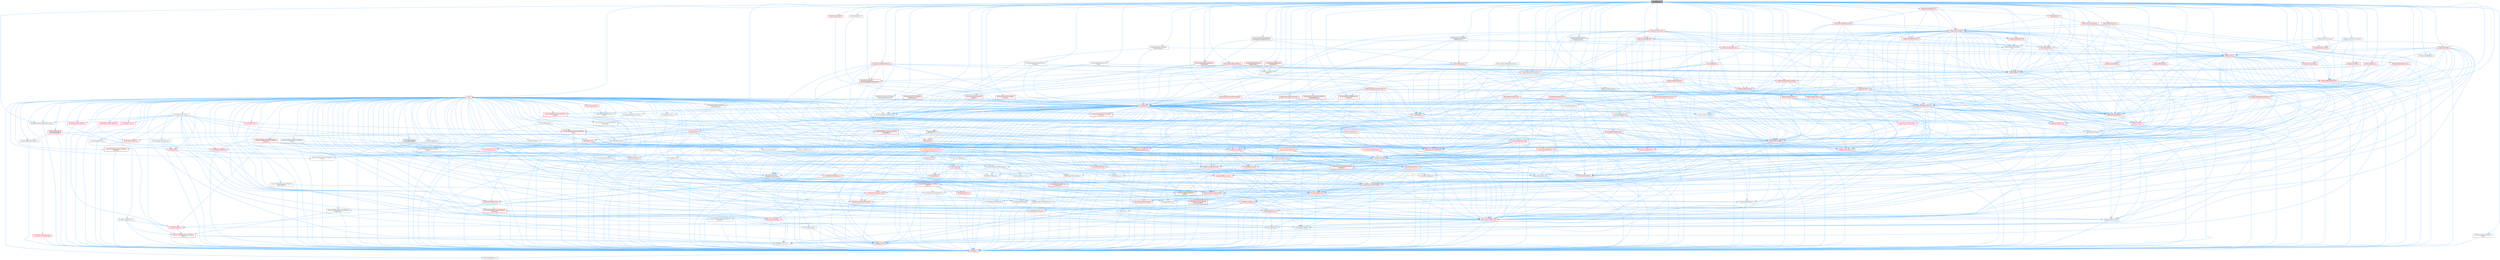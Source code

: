 digraph "CoreUObject.h"
{
 // INTERACTIVE_SVG=YES
 // LATEX_PDF_SIZE
  bgcolor="transparent";
  edge [fontname=Helvetica,fontsize=10,labelfontname=Helvetica,labelfontsize=10];
  node [fontname=Helvetica,fontsize=10,shape=box,height=0.2,width=0.4];
  Node1 [id="Node000001",label="CoreUObject.h",height=0.2,width=0.4,color="gray40", fillcolor="grey60", style="filled", fontcolor="black",tooltip=" "];
  Node1 -> Node2 [id="edge1_Node000001_Node000002",color="steelblue1",style="solid",tooltip=" "];
  Node2 [id="Node000002",label="Misc/MonolithicHeaderBoilerplate.h",height=0.2,width=0.4,color="grey40", fillcolor="white", style="filled",URL="$d5/d77/MonolithicHeaderBoilerplate_8h.html",tooltip=" "];
  Node2 -> Node3 [id="edge2_Node000002_Node000003",color="steelblue1",style="solid",tooltip=" "];
  Node3 [id="Node000003",label="CoreTypes.h",height=0.2,width=0.4,color="red", fillcolor="#FFF0F0", style="filled",URL="$dc/dec/CoreTypes_8h.html",tooltip=" "];
  Node3 -> Node16 [id="edge3_Node000003_Node000016",color="steelblue1",style="solid",tooltip=" "];
  Node16 [id="Node000016",label="Misc/CoreDefines.h",height=0.2,width=0.4,color="grey40", fillcolor="white", style="filled",URL="$d3/dd2/CoreDefines_8h.html",tooltip=" "];
  Node1 -> Node17 [id="edge4_Node000001_Node000017",color="steelblue1",style="solid",tooltip=" "];
  Node17 [id="Node000017",label="Core.h",height=0.2,width=0.4,color="red", fillcolor="#FFF0F0", style="filled",URL="$d6/dd7/Core_8h.html",tooltip=" "];
  Node17 -> Node2 [id="edge5_Node000017_Node000002",color="steelblue1",style="solid",tooltip=" "];
  Node17 -> Node18 [id="edge6_Node000017_Node000018",color="steelblue1",style="solid",tooltip=" "];
  Node18 [id="Node000018",label="CoreMinimal.h",height=0.2,width=0.4,color="red", fillcolor="#FFF0F0", style="filled",URL="$d7/d67/CoreMinimal_8h.html",tooltip=" "];
  Node18 -> Node3 [id="edge7_Node000018_Node000003",color="steelblue1",style="solid",tooltip=" "];
  Node18 -> Node25 [id="edge8_Node000018_Node000025",color="steelblue1",style="solid",tooltip=" "];
  Node25 [id="Node000025",label="UObject/UObjectHierarchy\lFwd.h",height=0.2,width=0.4,color="grey40", fillcolor="white", style="filled",URL="$d3/d13/UObjectHierarchyFwd_8h.html",tooltip=" "];
  Node18 -> Node20 [id="edge9_Node000018_Node000020",color="steelblue1",style="solid",tooltip=" "];
  Node20 [id="Node000020",label="Containers/ContainersFwd.h",height=0.2,width=0.4,color="red", fillcolor="#FFF0F0", style="filled",URL="$d4/d0a/ContainersFwd_8h.html",tooltip=" "];
  Node20 -> Node3 [id="edge10_Node000020_Node000003",color="steelblue1",style="solid",tooltip=" "];
  Node20 -> Node21 [id="edge11_Node000020_Node000021",color="steelblue1",style="solid",tooltip=" "];
  Node21 [id="Node000021",label="Traits/IsContiguousContainer.h",height=0.2,width=0.4,color="red", fillcolor="#FFF0F0", style="filled",URL="$d5/d3c/IsContiguousContainer_8h.html",tooltip=" "];
  Node21 -> Node3 [id="edge12_Node000021_Node000003",color="steelblue1",style="solid",tooltip=" "];
  Node18 -> Node26 [id="edge13_Node000018_Node000026",color="steelblue1",style="solid",tooltip=" "];
  Node26 [id="Node000026",label="Misc/VarArgs.h",height=0.2,width=0.4,color="grey40", fillcolor="white", style="filled",URL="$d5/d6f/VarArgs_8h.html",tooltip=" "];
  Node26 -> Node3 [id="edge14_Node000026_Node000003",color="steelblue1",style="solid",tooltip=" "];
  Node18 -> Node27 [id="edge15_Node000018_Node000027",color="steelblue1",style="solid",tooltip=" "];
  Node27 [id="Node000027",label="Logging/LogVerbosity.h",height=0.2,width=0.4,color="grey40", fillcolor="white", style="filled",URL="$d2/d8f/LogVerbosity_8h.html",tooltip=" "];
  Node27 -> Node3 [id="edge16_Node000027_Node000003",color="steelblue1",style="solid",tooltip=" "];
  Node18 -> Node28 [id="edge17_Node000018_Node000028",color="steelblue1",style="solid",tooltip=" "];
  Node28 [id="Node000028",label="Misc/OutputDevice.h",height=0.2,width=0.4,color="red", fillcolor="#FFF0F0", style="filled",URL="$d7/d32/OutputDevice_8h.html",tooltip=" "];
  Node28 -> Node3 [id="edge18_Node000028_Node000003",color="steelblue1",style="solid",tooltip=" "];
  Node28 -> Node27 [id="edge19_Node000028_Node000027",color="steelblue1",style="solid",tooltip=" "];
  Node28 -> Node26 [id="edge20_Node000028_Node000026",color="steelblue1",style="solid",tooltip=" "];
  Node18 -> Node34 [id="edge21_Node000018_Node000034",color="steelblue1",style="solid",tooltip=" "];
  Node34 [id="Node000034",label="HAL/PlatformCrt.h",height=0.2,width=0.4,color="red", fillcolor="#FFF0F0", style="filled",URL="$d8/d75/PlatformCrt_8h.html",tooltip=" "];
  Node18 -> Node44 [id="edge22_Node000018_Node000044",color="steelblue1",style="solid",tooltip=" "];
  Node44 [id="Node000044",label="HAL/PlatformMisc.h",height=0.2,width=0.4,color="red", fillcolor="#FFF0F0", style="filled",URL="$d0/df5/PlatformMisc_8h.html",tooltip=" "];
  Node44 -> Node3 [id="edge23_Node000044_Node000003",color="steelblue1",style="solid",tooltip=" "];
  Node44 -> Node45 [id="edge24_Node000044_Node000045",color="steelblue1",style="solid",tooltip=" "];
  Node45 [id="Node000045",label="GenericPlatform/GenericPlatform\lMisc.h",height=0.2,width=0.4,color="red", fillcolor="#FFF0F0", style="filled",URL="$db/d9a/GenericPlatformMisc_8h.html",tooltip=" "];
  Node45 -> Node3 [id="edge25_Node000045_Node000003",color="steelblue1",style="solid",tooltip=" "];
  Node45 -> Node34 [id="edge26_Node000045_Node000034",color="steelblue1",style="solid",tooltip=" "];
  Node45 -> Node49 [id="edge27_Node000045_Node000049",color="steelblue1",style="solid",tooltip=" "];
  Node49 [id="Node000049",label="Math/NumericLimits.h",height=0.2,width=0.4,color="grey40", fillcolor="white", style="filled",URL="$df/d1b/NumericLimits_8h.html",tooltip=" "];
  Node49 -> Node3 [id="edge28_Node000049_Node000003",color="steelblue1",style="solid",tooltip=" "];
  Node18 -> Node63 [id="edge29_Node000018_Node000063",color="steelblue1",style="solid",tooltip=" "];
  Node63 [id="Node000063",label="Misc/AssertionMacros.h",height=0.2,width=0.4,color="red", fillcolor="#FFF0F0", style="filled",URL="$d0/dfa/AssertionMacros_8h.html",tooltip=" "];
  Node63 -> Node3 [id="edge30_Node000063_Node000003",color="steelblue1",style="solid",tooltip=" "];
  Node63 -> Node44 [id="edge31_Node000063_Node000044",color="steelblue1",style="solid",tooltip=" "];
  Node63 -> Node64 [id="edge32_Node000063_Node000064",color="steelblue1",style="solid",tooltip=" "];
  Node64 [id="Node000064",label="Templates/EnableIf.h",height=0.2,width=0.4,color="grey40", fillcolor="white", style="filled",URL="$d7/d60/EnableIf_8h.html",tooltip=" "];
  Node64 -> Node3 [id="edge33_Node000064_Node000003",color="steelblue1",style="solid",tooltip=" "];
  Node63 -> Node26 [id="edge34_Node000063_Node000026",color="steelblue1",style="solid",tooltip=" "];
  Node18 -> Node72 [id="edge35_Node000018_Node000072",color="steelblue1",style="solid",tooltip=" "];
  Node72 [id="Node000072",label="Templates/IsPointer.h",height=0.2,width=0.4,color="grey40", fillcolor="white", style="filled",URL="$d7/d05/IsPointer_8h.html",tooltip=" "];
  Node72 -> Node3 [id="edge36_Node000072_Node000003",color="steelblue1",style="solid",tooltip=" "];
  Node18 -> Node73 [id="edge37_Node000018_Node000073",color="steelblue1",style="solid",tooltip=" "];
  Node73 [id="Node000073",label="HAL/PlatformMemory.h",height=0.2,width=0.4,color="red", fillcolor="#FFF0F0", style="filled",URL="$de/d68/PlatformMemory_8h.html",tooltip=" "];
  Node73 -> Node3 [id="edge38_Node000073_Node000003",color="steelblue1",style="solid",tooltip=" "];
  Node73 -> Node74 [id="edge39_Node000073_Node000074",color="steelblue1",style="solid",tooltip=" "];
  Node74 [id="Node000074",label="GenericPlatform/GenericPlatform\lMemory.h",height=0.2,width=0.4,color="red", fillcolor="#FFF0F0", style="filled",URL="$dd/d22/GenericPlatformMemory_8h.html",tooltip=" "];
  Node74 -> Node3 [id="edge40_Node000074_Node000003",color="steelblue1",style="solid",tooltip=" "];
  Node74 -> Node75 [id="edge41_Node000074_Node000075",color="steelblue1",style="solid",tooltip=" "];
  Node75 [id="Node000075",label="HAL/PlatformString.h",height=0.2,width=0.4,color="red", fillcolor="#FFF0F0", style="filled",URL="$db/db5/PlatformString_8h.html",tooltip=" "];
  Node75 -> Node3 [id="edge42_Node000075_Node000003",color="steelblue1",style="solid",tooltip=" "];
  Node18 -> Node56 [id="edge43_Node000018_Node000056",color="steelblue1",style="solid",tooltip=" "];
  Node56 [id="Node000056",label="HAL/PlatformAtomics.h",height=0.2,width=0.4,color="red", fillcolor="#FFF0F0", style="filled",URL="$d3/d36/PlatformAtomics_8h.html",tooltip=" "];
  Node56 -> Node3 [id="edge44_Node000056_Node000003",color="steelblue1",style="solid",tooltip=" "];
  Node56 -> Node57 [id="edge45_Node000056_Node000057",color="steelblue1",style="solid",tooltip=" "];
  Node57 [id="Node000057",label="GenericPlatform/GenericPlatform\lAtomics.h",height=0.2,width=0.4,color="grey40", fillcolor="white", style="filled",URL="$da/d72/GenericPlatformAtomics_8h.html",tooltip=" "];
  Node57 -> Node3 [id="edge46_Node000057_Node000003",color="steelblue1",style="solid",tooltip=" "];
  Node18 -> Node78 [id="edge47_Node000018_Node000078",color="steelblue1",style="solid",tooltip=" "];
  Node78 [id="Node000078",label="Misc/Exec.h",height=0.2,width=0.4,color="grey40", fillcolor="white", style="filled",URL="$de/ddb/Exec_8h.html",tooltip=" "];
  Node78 -> Node3 [id="edge48_Node000078_Node000003",color="steelblue1",style="solid",tooltip=" "];
  Node78 -> Node63 [id="edge49_Node000078_Node000063",color="steelblue1",style="solid",tooltip=" "];
  Node18 -> Node79 [id="edge50_Node000018_Node000079",color="steelblue1",style="solid",tooltip=" "];
  Node79 [id="Node000079",label="HAL/MemoryBase.h",height=0.2,width=0.4,color="red", fillcolor="#FFF0F0", style="filled",URL="$d6/d9f/MemoryBase_8h.html",tooltip=" "];
  Node79 -> Node3 [id="edge51_Node000079_Node000003",color="steelblue1",style="solid",tooltip=" "];
  Node79 -> Node56 [id="edge52_Node000079_Node000056",color="steelblue1",style="solid",tooltip=" "];
  Node79 -> Node34 [id="edge53_Node000079_Node000034",color="steelblue1",style="solid",tooltip=" "];
  Node79 -> Node78 [id="edge54_Node000079_Node000078",color="steelblue1",style="solid",tooltip=" "];
  Node79 -> Node28 [id="edge55_Node000079_Node000028",color="steelblue1",style="solid",tooltip=" "];
  Node18 -> Node89 [id="edge56_Node000018_Node000089",color="steelblue1",style="solid",tooltip=" "];
  Node89 [id="Node000089",label="HAL/UnrealMemory.h",height=0.2,width=0.4,color="red", fillcolor="#FFF0F0", style="filled",URL="$d9/d96/UnrealMemory_8h.html",tooltip=" "];
  Node89 -> Node3 [id="edge57_Node000089_Node000003",color="steelblue1",style="solid",tooltip=" "];
  Node89 -> Node74 [id="edge58_Node000089_Node000074",color="steelblue1",style="solid",tooltip=" "];
  Node89 -> Node79 [id="edge59_Node000089_Node000079",color="steelblue1",style="solid",tooltip=" "];
  Node89 -> Node73 [id="edge60_Node000089_Node000073",color="steelblue1",style="solid",tooltip=" "];
  Node89 -> Node72 [id="edge61_Node000089_Node000072",color="steelblue1",style="solid",tooltip=" "];
  Node18 -> Node91 [id="edge62_Node000018_Node000091",color="steelblue1",style="solid",tooltip=" "];
  Node91 [id="Node000091",label="Templates/IsArithmetic.h",height=0.2,width=0.4,color="grey40", fillcolor="white", style="filled",URL="$d2/d5d/IsArithmetic_8h.html",tooltip=" "];
  Node91 -> Node3 [id="edge63_Node000091_Node000003",color="steelblue1",style="solid",tooltip=" "];
  Node18 -> Node85 [id="edge64_Node000018_Node000085",color="steelblue1",style="solid",tooltip=" "];
  Node85 [id="Node000085",label="Templates/AndOrNot.h",height=0.2,width=0.4,color="grey40", fillcolor="white", style="filled",URL="$db/d0a/AndOrNot_8h.html",tooltip=" "];
  Node85 -> Node3 [id="edge65_Node000085_Node000003",color="steelblue1",style="solid",tooltip=" "];
  Node18 -> Node92 [id="edge66_Node000018_Node000092",color="steelblue1",style="solid",tooltip=" "];
  Node92 [id="Node000092",label="Templates/IsPODType.h",height=0.2,width=0.4,color="grey40", fillcolor="white", style="filled",URL="$d7/db1/IsPODType_8h.html",tooltip=" "];
  Node92 -> Node3 [id="edge67_Node000092_Node000003",color="steelblue1",style="solid",tooltip=" "];
  Node18 -> Node93 [id="edge68_Node000018_Node000093",color="steelblue1",style="solid",tooltip=" "];
  Node93 [id="Node000093",label="Templates/IsUECoreType.h",height=0.2,width=0.4,color="red", fillcolor="#FFF0F0", style="filled",URL="$d1/db8/IsUECoreType_8h.html",tooltip=" "];
  Node93 -> Node3 [id="edge69_Node000093_Node000003",color="steelblue1",style="solid",tooltip=" "];
  Node18 -> Node86 [id="edge70_Node000018_Node000086",color="steelblue1",style="solid",tooltip=" "];
  Node86 [id="Node000086",label="Templates/IsTriviallyCopy\lConstructible.h",height=0.2,width=0.4,color="red", fillcolor="#FFF0F0", style="filled",URL="$d3/d78/IsTriviallyCopyConstructible_8h.html",tooltip=" "];
  Node86 -> Node3 [id="edge71_Node000086_Node000003",color="steelblue1",style="solid",tooltip=" "];
  Node18 -> Node94 [id="edge72_Node000018_Node000094",color="steelblue1",style="solid",tooltip=" "];
  Node94 [id="Node000094",label="Templates/UnrealTypeTraits.h",height=0.2,width=0.4,color="red", fillcolor="#FFF0F0", style="filled",URL="$d2/d2d/UnrealTypeTraits_8h.html",tooltip=" "];
  Node94 -> Node3 [id="edge73_Node000094_Node000003",color="steelblue1",style="solid",tooltip=" "];
  Node94 -> Node72 [id="edge74_Node000094_Node000072",color="steelblue1",style="solid",tooltip=" "];
  Node94 -> Node63 [id="edge75_Node000094_Node000063",color="steelblue1",style="solid",tooltip=" "];
  Node94 -> Node85 [id="edge76_Node000094_Node000085",color="steelblue1",style="solid",tooltip=" "];
  Node94 -> Node64 [id="edge77_Node000094_Node000064",color="steelblue1",style="solid",tooltip=" "];
  Node94 -> Node91 [id="edge78_Node000094_Node000091",color="steelblue1",style="solid",tooltip=" "];
  Node94 -> Node92 [id="edge79_Node000094_Node000092",color="steelblue1",style="solid",tooltip=" "];
  Node94 -> Node93 [id="edge80_Node000094_Node000093",color="steelblue1",style="solid",tooltip=" "];
  Node94 -> Node86 [id="edge81_Node000094_Node000086",color="steelblue1",style="solid",tooltip=" "];
  Node18 -> Node64 [id="edge82_Node000018_Node000064",color="steelblue1",style="solid",tooltip=" "];
  Node18 -> Node96 [id="edge83_Node000018_Node000096",color="steelblue1",style="solid",tooltip=" "];
  Node96 [id="Node000096",label="Templates/RemoveReference.h",height=0.2,width=0.4,color="grey40", fillcolor="white", style="filled",URL="$da/dbe/RemoveReference_8h.html",tooltip=" "];
  Node96 -> Node3 [id="edge84_Node000096_Node000003",color="steelblue1",style="solid",tooltip=" "];
  Node18 -> Node97 [id="edge85_Node000018_Node000097",color="steelblue1",style="solid",tooltip=" "];
  Node97 [id="Node000097",label="Templates/IntegralConstant.h",height=0.2,width=0.4,color="grey40", fillcolor="white", style="filled",URL="$db/d1b/IntegralConstant_8h.html",tooltip=" "];
  Node97 -> Node3 [id="edge86_Node000097_Node000003",color="steelblue1",style="solid",tooltip=" "];
  Node18 -> Node98 [id="edge87_Node000018_Node000098",color="steelblue1",style="solid",tooltip=" "];
  Node98 [id="Node000098",label="Templates/IsClass.h",height=0.2,width=0.4,color="grey40", fillcolor="white", style="filled",URL="$db/dcb/IsClass_8h.html",tooltip=" "];
  Node98 -> Node3 [id="edge88_Node000098_Node000003",color="steelblue1",style="solid",tooltip=" "];
  Node18 -> Node99 [id="edge89_Node000018_Node000099",color="steelblue1",style="solid",tooltip=" "];
  Node99 [id="Node000099",label="Templates/TypeCompatible\lBytes.h",height=0.2,width=0.4,color="red", fillcolor="#FFF0F0", style="filled",URL="$df/d0a/TypeCompatibleBytes_8h.html",tooltip=" "];
  Node99 -> Node3 [id="edge90_Node000099_Node000003",color="steelblue1",style="solid",tooltip=" "];
  Node18 -> Node21 [id="edge91_Node000018_Node000021",color="steelblue1",style="solid",tooltip=" "];
  Node18 -> Node100 [id="edge92_Node000018_Node000100",color="steelblue1",style="solid",tooltip=" "];
  Node100 [id="Node000100",label="Templates/UnrealTemplate.h",height=0.2,width=0.4,color="red", fillcolor="#FFF0F0", style="filled",URL="$d4/d24/UnrealTemplate_8h.html",tooltip=" "];
  Node100 -> Node3 [id="edge93_Node000100_Node000003",color="steelblue1",style="solid",tooltip=" "];
  Node100 -> Node72 [id="edge94_Node000100_Node000072",color="steelblue1",style="solid",tooltip=" "];
  Node100 -> Node89 [id="edge95_Node000100_Node000089",color="steelblue1",style="solid",tooltip=" "];
  Node100 -> Node94 [id="edge96_Node000100_Node000094",color="steelblue1",style="solid",tooltip=" "];
  Node100 -> Node96 [id="edge97_Node000100_Node000096",color="steelblue1",style="solid",tooltip=" "];
  Node100 -> Node99 [id="edge98_Node000100_Node000099",color="steelblue1",style="solid",tooltip=" "];
  Node100 -> Node21 [id="edge99_Node000100_Node000021",color="steelblue1",style="solid",tooltip=" "];
  Node18 -> Node49 [id="edge100_Node000018_Node000049",color="steelblue1",style="solid",tooltip=" "];
  Node18 -> Node104 [id="edge101_Node000018_Node000104",color="steelblue1",style="solid",tooltip=" "];
  Node104 [id="Node000104",label="HAL/PlatformMath.h",height=0.2,width=0.4,color="red", fillcolor="#FFF0F0", style="filled",URL="$dc/d53/PlatformMath_8h.html",tooltip=" "];
  Node104 -> Node3 [id="edge102_Node000104_Node000003",color="steelblue1",style="solid",tooltip=" "];
  Node104 -> Node105 [id="edge103_Node000104_Node000105",color="steelblue1",style="solid",tooltip=" "];
  Node105 [id="Node000105",label="GenericPlatform/GenericPlatform\lMath.h",height=0.2,width=0.4,color="red", fillcolor="#FFF0F0", style="filled",URL="$d5/d79/GenericPlatformMath_8h.html",tooltip=" "];
  Node105 -> Node3 [id="edge104_Node000105_Node000003",color="steelblue1",style="solid",tooltip=" "];
  Node105 -> Node20 [id="edge105_Node000105_Node000020",color="steelblue1",style="solid",tooltip=" "];
  Node105 -> Node34 [id="edge106_Node000105_Node000034",color="steelblue1",style="solid",tooltip=" "];
  Node105 -> Node85 [id="edge107_Node000105_Node000085",color="steelblue1",style="solid",tooltip=" "];
  Node105 -> Node106 [id="edge108_Node000105_Node000106",color="steelblue1",style="solid",tooltip=" "];
  Node106 [id="Node000106",label="Templates/Decay.h",height=0.2,width=0.4,color="red", fillcolor="#FFF0F0", style="filled",URL="$dd/d0f/Decay_8h.html",tooltip=" "];
  Node106 -> Node3 [id="edge109_Node000106_Node000003",color="steelblue1",style="solid",tooltip=" "];
  Node106 -> Node96 [id="edge110_Node000106_Node000096",color="steelblue1",style="solid",tooltip=" "];
  Node105 -> Node107 [id="edge111_Node000105_Node000107",color="steelblue1",style="solid",tooltip=" "];
  Node107 [id="Node000107",label="Templates/IsFloatingPoint.h",height=0.2,width=0.4,color="grey40", fillcolor="white", style="filled",URL="$d3/d11/IsFloatingPoint_8h.html",tooltip=" "];
  Node107 -> Node3 [id="edge112_Node000107_Node000003",color="steelblue1",style="solid",tooltip=" "];
  Node105 -> Node94 [id="edge113_Node000105_Node000094",color="steelblue1",style="solid",tooltip=" "];
  Node105 -> Node99 [id="edge114_Node000105_Node000099",color="steelblue1",style="solid",tooltip=" "];
  Node18 -> Node87 [id="edge115_Node000018_Node000087",color="steelblue1",style="solid",tooltip=" "];
  Node87 [id="Node000087",label="Templates/IsTriviallyCopy\lAssignable.h",height=0.2,width=0.4,color="red", fillcolor="#FFF0F0", style="filled",URL="$d2/df2/IsTriviallyCopyAssignable_8h.html",tooltip=" "];
  Node87 -> Node3 [id="edge116_Node000087_Node000003",color="steelblue1",style="solid",tooltip=" "];
  Node18 -> Node112 [id="edge117_Node000018_Node000112",color="steelblue1",style="solid",tooltip=" "];
  Node112 [id="Node000112",label="Templates/MemoryOps.h",height=0.2,width=0.4,color="red", fillcolor="#FFF0F0", style="filled",URL="$db/dea/MemoryOps_8h.html",tooltip=" "];
  Node112 -> Node3 [id="edge118_Node000112_Node000003",color="steelblue1",style="solid",tooltip=" "];
  Node112 -> Node89 [id="edge119_Node000112_Node000089",color="steelblue1",style="solid",tooltip=" "];
  Node112 -> Node87 [id="edge120_Node000112_Node000087",color="steelblue1",style="solid",tooltip=" "];
  Node112 -> Node86 [id="edge121_Node000112_Node000086",color="steelblue1",style="solid",tooltip=" "];
  Node112 -> Node94 [id="edge122_Node000112_Node000094",color="steelblue1",style="solid",tooltip=" "];
  Node18 -> Node113 [id="edge123_Node000018_Node000113",color="steelblue1",style="solid",tooltip=" "];
  Node113 [id="Node000113",label="Containers/ContainerAllocation\lPolicies.h",height=0.2,width=0.4,color="red", fillcolor="#FFF0F0", style="filled",URL="$d7/dff/ContainerAllocationPolicies_8h.html",tooltip=" "];
  Node113 -> Node3 [id="edge124_Node000113_Node000003",color="steelblue1",style="solid",tooltip=" "];
  Node113 -> Node113 [id="edge125_Node000113_Node000113",color="steelblue1",style="solid",tooltip=" "];
  Node113 -> Node104 [id="edge126_Node000113_Node000104",color="steelblue1",style="solid",tooltip=" "];
  Node113 -> Node89 [id="edge127_Node000113_Node000089",color="steelblue1",style="solid",tooltip=" "];
  Node113 -> Node49 [id="edge128_Node000113_Node000049",color="steelblue1",style="solid",tooltip=" "];
  Node113 -> Node63 [id="edge129_Node000113_Node000063",color="steelblue1",style="solid",tooltip=" "];
  Node113 -> Node112 [id="edge130_Node000113_Node000112",color="steelblue1",style="solid",tooltip=" "];
  Node113 -> Node99 [id="edge131_Node000113_Node000099",color="steelblue1",style="solid",tooltip=" "];
  Node18 -> Node116 [id="edge132_Node000018_Node000116",color="steelblue1",style="solid",tooltip=" "];
  Node116 [id="Node000116",label="Templates/IsEnumClass.h",height=0.2,width=0.4,color="grey40", fillcolor="white", style="filled",URL="$d7/d15/IsEnumClass_8h.html",tooltip=" "];
  Node116 -> Node3 [id="edge133_Node000116_Node000003",color="steelblue1",style="solid",tooltip=" "];
  Node116 -> Node85 [id="edge134_Node000116_Node000085",color="steelblue1",style="solid",tooltip=" "];
  Node18 -> Node117 [id="edge135_Node000018_Node000117",color="steelblue1",style="solid",tooltip=" "];
  Node117 [id="Node000117",label="HAL/PlatformProperties.h",height=0.2,width=0.4,color="red", fillcolor="#FFF0F0", style="filled",URL="$d9/db0/PlatformProperties_8h.html",tooltip=" "];
  Node117 -> Node3 [id="edge136_Node000117_Node000003",color="steelblue1",style="solid",tooltip=" "];
  Node117 -> Node118 [id="edge137_Node000117_Node000118",color="steelblue1",style="solid",tooltip=" "];
  Node118 [id="Node000118",label="GenericPlatform/GenericPlatform\lProperties.h",height=0.2,width=0.4,color="grey40", fillcolor="white", style="filled",URL="$d2/dcd/GenericPlatformProperties_8h.html",tooltip=" "];
  Node118 -> Node3 [id="edge138_Node000118_Node000003",color="steelblue1",style="solid",tooltip=" "];
  Node118 -> Node45 [id="edge139_Node000118_Node000045",color="steelblue1",style="solid",tooltip=" "];
  Node18 -> Node120 [id="edge140_Node000018_Node000120",color="steelblue1",style="solid",tooltip=" "];
  Node120 [id="Node000120",label="Misc/EngineVersionBase.h",height=0.2,width=0.4,color="grey40", fillcolor="white", style="filled",URL="$d5/d2b/EngineVersionBase_8h.html",tooltip=" "];
  Node120 -> Node3 [id="edge141_Node000120_Node000003",color="steelblue1",style="solid",tooltip=" "];
  Node18 -> Node121 [id="edge142_Node000018_Node000121",color="steelblue1",style="solid",tooltip=" "];
  Node121 [id="Node000121",label="Internationalization\l/TextNamespaceFwd.h",height=0.2,width=0.4,color="grey40", fillcolor="white", style="filled",URL="$d8/d97/TextNamespaceFwd_8h.html",tooltip=" "];
  Node121 -> Node3 [id="edge143_Node000121_Node000003",color="steelblue1",style="solid",tooltip=" "];
  Node18 -> Node122 [id="edge144_Node000018_Node000122",color="steelblue1",style="solid",tooltip=" "];
  Node122 [id="Node000122",label="Serialization/Archive.h",height=0.2,width=0.4,color="red", fillcolor="#FFF0F0", style="filled",URL="$d7/d3b/Archive_8h.html",tooltip=" "];
  Node122 -> Node3 [id="edge145_Node000122_Node000003",color="steelblue1",style="solid",tooltip=" "];
  Node122 -> Node117 [id="edge146_Node000122_Node000117",color="steelblue1",style="solid",tooltip=" "];
  Node122 -> Node121 [id="edge147_Node000122_Node000121",color="steelblue1",style="solid",tooltip=" "];
  Node122 -> Node63 [id="edge148_Node000122_Node000063",color="steelblue1",style="solid",tooltip=" "];
  Node122 -> Node120 [id="edge149_Node000122_Node000120",color="steelblue1",style="solid",tooltip=" "];
  Node122 -> Node26 [id="edge150_Node000122_Node000026",color="steelblue1",style="solid",tooltip=" "];
  Node122 -> Node64 [id="edge151_Node000122_Node000064",color="steelblue1",style="solid",tooltip=" "];
  Node122 -> Node116 [id="edge152_Node000122_Node000116",color="steelblue1",style="solid",tooltip=" "];
  Node122 -> Node109 [id="edge153_Node000122_Node000109",color="steelblue1",style="solid",tooltip=" "];
  Node109 [id="Node000109",label="Templates/IsSigned.h",height=0.2,width=0.4,color="grey40", fillcolor="white", style="filled",URL="$d8/dd8/IsSigned_8h.html",tooltip=" "];
  Node109 -> Node3 [id="edge154_Node000109_Node000003",color="steelblue1",style="solid",tooltip=" "];
  Node122 -> Node100 [id="edge155_Node000122_Node000100",color="steelblue1",style="solid",tooltip=" "];
  Node122 -> Node125 [id="edge156_Node000122_Node000125",color="steelblue1",style="solid",tooltip=" "];
  Node125 [id="Node000125",label="UObject/ObjectVersion.h",height=0.2,width=0.4,color="grey40", fillcolor="white", style="filled",URL="$da/d63/ObjectVersion_8h.html",tooltip=" "];
  Node125 -> Node3 [id="edge157_Node000125_Node000003",color="steelblue1",style="solid",tooltip=" "];
  Node18 -> Node126 [id="edge158_Node000018_Node000126",color="steelblue1",style="solid",tooltip=" "];
  Node126 [id="Node000126",label="Templates/Less.h",height=0.2,width=0.4,color="grey40", fillcolor="white", style="filled",URL="$de/dc8/Less_8h.html",tooltip=" "];
  Node126 -> Node3 [id="edge159_Node000126_Node000003",color="steelblue1",style="solid",tooltip=" "];
  Node126 -> Node100 [id="edge160_Node000126_Node000100",color="steelblue1",style="solid",tooltip=" "];
  Node18 -> Node127 [id="edge161_Node000018_Node000127",color="steelblue1",style="solid",tooltip=" "];
  Node127 [id="Node000127",label="Templates/Sorting.h",height=0.2,width=0.4,color="red", fillcolor="#FFF0F0", style="filled",URL="$d3/d9e/Sorting_8h.html",tooltip=" "];
  Node127 -> Node3 [id="edge162_Node000127_Node000003",color="steelblue1",style="solid",tooltip=" "];
  Node127 -> Node104 [id="edge163_Node000127_Node000104",color="steelblue1",style="solid",tooltip=" "];
  Node127 -> Node126 [id="edge164_Node000127_Node000126",color="steelblue1",style="solid",tooltip=" "];
  Node18 -> Node138 [id="edge165_Node000018_Node000138",color="steelblue1",style="solid",tooltip=" "];
  Node138 [id="Node000138",label="Misc/Char.h",height=0.2,width=0.4,color="red", fillcolor="#FFF0F0", style="filled",URL="$d0/d58/Char_8h.html",tooltip=" "];
  Node138 -> Node3 [id="edge166_Node000138_Node000003",color="steelblue1",style="solid",tooltip=" "];
  Node18 -> Node141 [id="edge167_Node000018_Node000141",color="steelblue1",style="solid",tooltip=" "];
  Node141 [id="Node000141",label="GenericPlatform/GenericPlatform\lStricmp.h",height=0.2,width=0.4,color="grey40", fillcolor="white", style="filled",URL="$d2/d86/GenericPlatformStricmp_8h.html",tooltip=" "];
  Node141 -> Node3 [id="edge168_Node000141_Node000003",color="steelblue1",style="solid",tooltip=" "];
  Node18 -> Node142 [id="edge169_Node000018_Node000142",color="steelblue1",style="solid",tooltip=" "];
  Node142 [id="Node000142",label="GenericPlatform/GenericPlatform\lString.h",height=0.2,width=0.4,color="red", fillcolor="#FFF0F0", style="filled",URL="$dd/d20/GenericPlatformString_8h.html",tooltip=" "];
  Node142 -> Node3 [id="edge170_Node000142_Node000003",color="steelblue1",style="solid",tooltip=" "];
  Node142 -> Node141 [id="edge171_Node000142_Node000141",color="steelblue1",style="solid",tooltip=" "];
  Node142 -> Node64 [id="edge172_Node000142_Node000064",color="steelblue1",style="solid",tooltip=" "];
  Node18 -> Node75 [id="edge173_Node000018_Node000075",color="steelblue1",style="solid",tooltip=" "];
  Node18 -> Node145 [id="edge174_Node000018_Node000145",color="steelblue1",style="solid",tooltip=" "];
  Node145 [id="Node000145",label="Misc/CString.h",height=0.2,width=0.4,color="red", fillcolor="#FFF0F0", style="filled",URL="$d2/d49/CString_8h.html",tooltip=" "];
  Node145 -> Node3 [id="edge175_Node000145_Node000003",color="steelblue1",style="solid",tooltip=" "];
  Node145 -> Node34 [id="edge176_Node000145_Node000034",color="steelblue1",style="solid",tooltip=" "];
  Node145 -> Node75 [id="edge177_Node000145_Node000075",color="steelblue1",style="solid",tooltip=" "];
  Node145 -> Node63 [id="edge178_Node000145_Node000063",color="steelblue1",style="solid",tooltip=" "];
  Node145 -> Node138 [id="edge179_Node000145_Node000138",color="steelblue1",style="solid",tooltip=" "];
  Node145 -> Node26 [id="edge180_Node000145_Node000026",color="steelblue1",style="solid",tooltip=" "];
  Node18 -> Node146 [id="edge181_Node000018_Node000146",color="steelblue1",style="solid",tooltip=" "];
  Node146 [id="Node000146",label="Misc/Crc.h",height=0.2,width=0.4,color="red", fillcolor="#FFF0F0", style="filled",URL="$d4/dd2/Crc_8h.html",tooltip=" "];
  Node146 -> Node3 [id="edge182_Node000146_Node000003",color="steelblue1",style="solid",tooltip=" "];
  Node146 -> Node75 [id="edge183_Node000146_Node000075",color="steelblue1",style="solid",tooltip=" "];
  Node146 -> Node63 [id="edge184_Node000146_Node000063",color="steelblue1",style="solid",tooltip=" "];
  Node146 -> Node145 [id="edge185_Node000146_Node000145",color="steelblue1",style="solid",tooltip=" "];
  Node146 -> Node138 [id="edge186_Node000146_Node000138",color="steelblue1",style="solid",tooltip=" "];
  Node146 -> Node94 [id="edge187_Node000146_Node000094",color="steelblue1",style="solid",tooltip=" "];
  Node18 -> Node137 [id="edge188_Node000018_Node000137",color="steelblue1",style="solid",tooltip=" "];
  Node137 [id="Node000137",label="Math/UnrealMathUtility.h",height=0.2,width=0.4,color="red", fillcolor="#FFF0F0", style="filled",URL="$db/db8/UnrealMathUtility_8h.html",tooltip=" "];
  Node137 -> Node3 [id="edge189_Node000137_Node000003",color="steelblue1",style="solid",tooltip=" "];
  Node137 -> Node63 [id="edge190_Node000137_Node000063",color="steelblue1",style="solid",tooltip=" "];
  Node137 -> Node104 [id="edge191_Node000137_Node000104",color="steelblue1",style="solid",tooltip=" "];
  Node18 -> Node147 [id="edge192_Node000018_Node000147",color="steelblue1",style="solid",tooltip=" "];
  Node147 [id="Node000147",label="Containers/UnrealString.h",height=0.2,width=0.4,color="red", fillcolor="#FFF0F0", style="filled",URL="$d5/dba/UnrealString_8h.html",tooltip=" "];
  Node18 -> Node151 [id="edge193_Node000018_Node000151",color="steelblue1",style="solid",tooltip=" "];
  Node151 [id="Node000151",label="Containers/Array.h",height=0.2,width=0.4,color="red", fillcolor="#FFF0F0", style="filled",URL="$df/dd0/Array_8h.html",tooltip=" "];
  Node151 -> Node3 [id="edge194_Node000151_Node000003",color="steelblue1",style="solid",tooltip=" "];
  Node151 -> Node63 [id="edge195_Node000151_Node000063",color="steelblue1",style="solid",tooltip=" "];
  Node151 -> Node89 [id="edge196_Node000151_Node000089",color="steelblue1",style="solid",tooltip=" "];
  Node151 -> Node94 [id="edge197_Node000151_Node000094",color="steelblue1",style="solid",tooltip=" "];
  Node151 -> Node100 [id="edge198_Node000151_Node000100",color="steelblue1",style="solid",tooltip=" "];
  Node151 -> Node113 [id="edge199_Node000151_Node000113",color="steelblue1",style="solid",tooltip=" "];
  Node151 -> Node122 [id="edge200_Node000151_Node000122",color="steelblue1",style="solid",tooltip=" "];
  Node151 -> Node130 [id="edge201_Node000151_Node000130",color="steelblue1",style="solid",tooltip=" "];
  Node130 [id="Node000130",label="Templates/Invoke.h",height=0.2,width=0.4,color="red", fillcolor="#FFF0F0", style="filled",URL="$d7/deb/Invoke_8h.html",tooltip=" "];
  Node130 -> Node3 [id="edge202_Node000130_Node000003",color="steelblue1",style="solid",tooltip=" "];
  Node130 -> Node100 [id="edge203_Node000130_Node000100",color="steelblue1",style="solid",tooltip=" "];
  Node151 -> Node126 [id="edge204_Node000151_Node000126",color="steelblue1",style="solid",tooltip=" "];
  Node151 -> Node127 [id="edge205_Node000151_Node000127",color="steelblue1",style="solid",tooltip=" "];
  Node151 -> Node174 [id="edge206_Node000151_Node000174",color="steelblue1",style="solid",tooltip=" "];
  Node174 [id="Node000174",label="Templates/AlignmentTemplates.h",height=0.2,width=0.4,color="grey40", fillcolor="white", style="filled",URL="$dd/d32/AlignmentTemplates_8h.html",tooltip=" "];
  Node174 -> Node3 [id="edge207_Node000174_Node000003",color="steelblue1",style="solid",tooltip=" "];
  Node174 -> Node83 [id="edge208_Node000174_Node000083",color="steelblue1",style="solid",tooltip=" "];
  Node83 [id="Node000083",label="Templates/IsIntegral.h",height=0.2,width=0.4,color="grey40", fillcolor="white", style="filled",URL="$da/d64/IsIntegral_8h.html",tooltip=" "];
  Node83 -> Node3 [id="edge209_Node000083_Node000003",color="steelblue1",style="solid",tooltip=" "];
  Node174 -> Node72 [id="edge210_Node000174_Node000072",color="steelblue1",style="solid",tooltip=" "];
  Node18 -> Node176 [id="edge211_Node000018_Node000176",color="steelblue1",style="solid",tooltip=" "];
  Node176 [id="Node000176",label="Misc/Timespan.h",height=0.2,width=0.4,color="red", fillcolor="#FFF0F0", style="filled",URL="$da/dd9/Timespan_8h.html",tooltip=" "];
  Node176 -> Node3 [id="edge212_Node000176_Node000003",color="steelblue1",style="solid",tooltip=" "];
  Node176 -> Node137 [id="edge213_Node000176_Node000137",color="steelblue1",style="solid",tooltip=" "];
  Node176 -> Node63 [id="edge214_Node000176_Node000063",color="steelblue1",style="solid",tooltip=" "];
  Node18 -> Node178 [id="edge215_Node000018_Node000178",color="steelblue1",style="solid",tooltip=" "];
  Node178 [id="Node000178",label="Containers/StringConv.h",height=0.2,width=0.4,color="red", fillcolor="#FFF0F0", style="filled",URL="$d3/ddf/StringConv_8h.html",tooltip=" "];
  Node178 -> Node3 [id="edge216_Node000178_Node000003",color="steelblue1",style="solid",tooltip=" "];
  Node178 -> Node63 [id="edge217_Node000178_Node000063",color="steelblue1",style="solid",tooltip=" "];
  Node178 -> Node113 [id="edge218_Node000178_Node000113",color="steelblue1",style="solid",tooltip=" "];
  Node178 -> Node151 [id="edge219_Node000178_Node000151",color="steelblue1",style="solid",tooltip=" "];
  Node178 -> Node145 [id="edge220_Node000178_Node000145",color="steelblue1",style="solid",tooltip=" "];
  Node178 -> Node100 [id="edge221_Node000178_Node000100",color="steelblue1",style="solid",tooltip=" "];
  Node178 -> Node94 [id="edge222_Node000178_Node000094",color="steelblue1",style="solid",tooltip=" "];
  Node178 -> Node21 [id="edge223_Node000178_Node000021",color="steelblue1",style="solid",tooltip=" "];
  Node18 -> Node180 [id="edge224_Node000018_Node000180",color="steelblue1",style="solid",tooltip=" "];
  Node180 [id="Node000180",label="UObject/UnrealNames.h",height=0.2,width=0.4,color="red", fillcolor="#FFF0F0", style="filled",URL="$d8/db1/UnrealNames_8h.html",tooltip=" "];
  Node180 -> Node3 [id="edge225_Node000180_Node000003",color="steelblue1",style="solid",tooltip=" "];
  Node18 -> Node182 [id="edge226_Node000018_Node000182",color="steelblue1",style="solid",tooltip=" "];
  Node182 [id="Node000182",label="UObject/NameTypes.h",height=0.2,width=0.4,color="red", fillcolor="#FFF0F0", style="filled",URL="$d6/d35/NameTypes_8h.html",tooltip=" "];
  Node182 -> Node3 [id="edge227_Node000182_Node000003",color="steelblue1",style="solid",tooltip=" "];
  Node182 -> Node63 [id="edge228_Node000182_Node000063",color="steelblue1",style="solid",tooltip=" "];
  Node182 -> Node89 [id="edge229_Node000182_Node000089",color="steelblue1",style="solid",tooltip=" "];
  Node182 -> Node94 [id="edge230_Node000182_Node000094",color="steelblue1",style="solid",tooltip=" "];
  Node182 -> Node100 [id="edge231_Node000182_Node000100",color="steelblue1",style="solid",tooltip=" "];
  Node182 -> Node147 [id="edge232_Node000182_Node000147",color="steelblue1",style="solid",tooltip=" "];
  Node182 -> Node183 [id="edge233_Node000182_Node000183",color="steelblue1",style="solid",tooltip=" "];
  Node183 [id="Node000183",label="HAL/CriticalSection.h",height=0.2,width=0.4,color="red", fillcolor="#FFF0F0", style="filled",URL="$d6/d90/CriticalSection_8h.html",tooltip=" "];
  Node182 -> Node178 [id="edge234_Node000182_Node000178",color="steelblue1",style="solid",tooltip=" "];
  Node182 -> Node180 [id="edge235_Node000182_Node000180",color="steelblue1",style="solid",tooltip=" "];
  Node18 -> Node190 [id="edge236_Node000018_Node000190",color="steelblue1",style="solid",tooltip=" "];
  Node190 [id="Node000190",label="Misc/Parse.h",height=0.2,width=0.4,color="red", fillcolor="#FFF0F0", style="filled",URL="$dc/d71/Parse_8h.html",tooltip=" "];
  Node190 -> Node147 [id="edge237_Node000190_Node000147",color="steelblue1",style="solid",tooltip=" "];
  Node190 -> Node3 [id="edge238_Node000190_Node000003",color="steelblue1",style="solid",tooltip=" "];
  Node190 -> Node34 [id="edge239_Node000190_Node000034",color="steelblue1",style="solid",tooltip=" "];
  Node190 -> Node191 [id="edge240_Node000190_Node000191",color="steelblue1",style="solid",tooltip=" "];
  Node191 [id="Node000191",label="Templates/Function.h",height=0.2,width=0.4,color="red", fillcolor="#FFF0F0", style="filled",URL="$df/df5/Function_8h.html",tooltip=" "];
  Node191 -> Node3 [id="edge241_Node000191_Node000003",color="steelblue1",style="solid",tooltip=" "];
  Node191 -> Node63 [id="edge242_Node000191_Node000063",color="steelblue1",style="solid",tooltip=" "];
  Node191 -> Node89 [id="edge243_Node000191_Node000089",color="steelblue1",style="solid",tooltip=" "];
  Node191 -> Node94 [id="edge244_Node000191_Node000094",color="steelblue1",style="solid",tooltip=" "];
  Node191 -> Node130 [id="edge245_Node000191_Node000130",color="steelblue1",style="solid",tooltip=" "];
  Node191 -> Node100 [id="edge246_Node000191_Node000100",color="steelblue1",style="solid",tooltip=" "];
  Node191 -> Node137 [id="edge247_Node000191_Node000137",color="steelblue1",style="solid",tooltip=" "];
  Node18 -> Node174 [id="edge248_Node000018_Node000174",color="steelblue1",style="solid",tooltip=" "];
  Node18 -> Node193 [id="edge249_Node000018_Node000193",color="steelblue1",style="solid",tooltip=" "];
  Node193 [id="Node000193",label="Misc/StructBuilder.h",height=0.2,width=0.4,color="grey40", fillcolor="white", style="filled",URL="$d9/db3/StructBuilder_8h.html",tooltip=" "];
  Node193 -> Node3 [id="edge250_Node000193_Node000003",color="steelblue1",style="solid",tooltip=" "];
  Node193 -> Node137 [id="edge251_Node000193_Node000137",color="steelblue1",style="solid",tooltip=" "];
  Node193 -> Node174 [id="edge252_Node000193_Node000174",color="steelblue1",style="solid",tooltip=" "];
  Node18 -> Node106 [id="edge253_Node000018_Node000106",color="steelblue1",style="solid",tooltip=" "];
  Node18 -> Node194 [id="edge254_Node000018_Node000194",color="steelblue1",style="solid",tooltip=" "];
  Node194 [id="Node000194",label="Templates/PointerIsConvertible\lFromTo.h",height=0.2,width=0.4,color="red", fillcolor="#FFF0F0", style="filled",URL="$d6/d65/PointerIsConvertibleFromTo_8h.html",tooltip=" "];
  Node194 -> Node3 [id="edge255_Node000194_Node000003",color="steelblue1",style="solid",tooltip=" "];
  Node18 -> Node130 [id="edge256_Node000018_Node000130",color="steelblue1",style="solid",tooltip=" "];
  Node18 -> Node191 [id="edge257_Node000018_Node000191",color="steelblue1",style="solid",tooltip=" "];
  Node18 -> Node163 [id="edge258_Node000018_Node000163",color="steelblue1",style="solid",tooltip=" "];
  Node163 [id="Node000163",label="Templates/TypeHash.h",height=0.2,width=0.4,color="red", fillcolor="#FFF0F0", style="filled",URL="$d1/d62/TypeHash_8h.html",tooltip=" "];
  Node163 -> Node3 [id="edge259_Node000163_Node000003",color="steelblue1",style="solid",tooltip=" "];
  Node163 -> Node146 [id="edge260_Node000163_Node000146",color="steelblue1",style="solid",tooltip=" "];
  Node18 -> Node195 [id="edge261_Node000018_Node000195",color="steelblue1",style="solid",tooltip=" "];
  Node195 [id="Node000195",label="Containers/ScriptArray.h",height=0.2,width=0.4,color="red", fillcolor="#FFF0F0", style="filled",URL="$dc/daf/ScriptArray_8h.html",tooltip=" "];
  Node195 -> Node3 [id="edge262_Node000195_Node000003",color="steelblue1",style="solid",tooltip=" "];
  Node195 -> Node63 [id="edge263_Node000195_Node000063",color="steelblue1",style="solid",tooltip=" "];
  Node195 -> Node89 [id="edge264_Node000195_Node000089",color="steelblue1",style="solid",tooltip=" "];
  Node195 -> Node113 [id="edge265_Node000195_Node000113",color="steelblue1",style="solid",tooltip=" "];
  Node195 -> Node151 [id="edge266_Node000195_Node000151",color="steelblue1",style="solid",tooltip=" "];
  Node18 -> Node196 [id="edge267_Node000018_Node000196",color="steelblue1",style="solid",tooltip=" "];
  Node196 [id="Node000196",label="Containers/BitArray.h",height=0.2,width=0.4,color="red", fillcolor="#FFF0F0", style="filled",URL="$d1/de4/BitArray_8h.html",tooltip=" "];
  Node196 -> Node113 [id="edge268_Node000196_Node000113",color="steelblue1",style="solid",tooltip=" "];
  Node196 -> Node3 [id="edge269_Node000196_Node000003",color="steelblue1",style="solid",tooltip=" "];
  Node196 -> Node56 [id="edge270_Node000196_Node000056",color="steelblue1",style="solid",tooltip=" "];
  Node196 -> Node89 [id="edge271_Node000196_Node000089",color="steelblue1",style="solid",tooltip=" "];
  Node196 -> Node137 [id="edge272_Node000196_Node000137",color="steelblue1",style="solid",tooltip=" "];
  Node196 -> Node63 [id="edge273_Node000196_Node000063",color="steelblue1",style="solid",tooltip=" "];
  Node196 -> Node122 [id="edge274_Node000196_Node000122",color="steelblue1",style="solid",tooltip=" "];
  Node196 -> Node64 [id="edge275_Node000196_Node000064",color="steelblue1",style="solid",tooltip=" "];
  Node196 -> Node130 [id="edge276_Node000196_Node000130",color="steelblue1",style="solid",tooltip=" "];
  Node196 -> Node100 [id="edge277_Node000196_Node000100",color="steelblue1",style="solid",tooltip=" "];
  Node196 -> Node94 [id="edge278_Node000196_Node000094",color="steelblue1",style="solid",tooltip=" "];
  Node18 -> Node197 [id="edge279_Node000018_Node000197",color="steelblue1",style="solid",tooltip=" "];
  Node197 [id="Node000197",label="Containers/SparseArray.h",height=0.2,width=0.4,color="red", fillcolor="#FFF0F0", style="filled",URL="$d5/dbf/SparseArray_8h.html",tooltip=" "];
  Node197 -> Node3 [id="edge280_Node000197_Node000003",color="steelblue1",style="solid",tooltip=" "];
  Node197 -> Node63 [id="edge281_Node000197_Node000063",color="steelblue1",style="solid",tooltip=" "];
  Node197 -> Node89 [id="edge282_Node000197_Node000089",color="steelblue1",style="solid",tooltip=" "];
  Node197 -> Node94 [id="edge283_Node000197_Node000094",color="steelblue1",style="solid",tooltip=" "];
  Node197 -> Node100 [id="edge284_Node000197_Node000100",color="steelblue1",style="solid",tooltip=" "];
  Node197 -> Node113 [id="edge285_Node000197_Node000113",color="steelblue1",style="solid",tooltip=" "];
  Node197 -> Node126 [id="edge286_Node000197_Node000126",color="steelblue1",style="solid",tooltip=" "];
  Node197 -> Node151 [id="edge287_Node000197_Node000151",color="steelblue1",style="solid",tooltip=" "];
  Node197 -> Node137 [id="edge288_Node000197_Node000137",color="steelblue1",style="solid",tooltip=" "];
  Node197 -> Node195 [id="edge289_Node000197_Node000195",color="steelblue1",style="solid",tooltip=" "];
  Node197 -> Node196 [id="edge290_Node000197_Node000196",color="steelblue1",style="solid",tooltip=" "];
  Node197 -> Node147 [id="edge291_Node000197_Node000147",color="steelblue1",style="solid",tooltip=" "];
  Node18 -> Node216 [id="edge292_Node000018_Node000216",color="steelblue1",style="solid",tooltip=" "];
  Node216 [id="Node000216",label="Algo/Reverse.h",height=0.2,width=0.4,color="grey40", fillcolor="white", style="filled",URL="$d5/d93/Reverse_8h.html",tooltip=" "];
  Node216 -> Node3 [id="edge293_Node000216_Node000003",color="steelblue1",style="solid",tooltip=" "];
  Node216 -> Node100 [id="edge294_Node000216_Node000100",color="steelblue1",style="solid",tooltip=" "];
  Node18 -> Node221 [id="edge295_Node000018_Node000221",color="steelblue1",style="solid",tooltip=" "];
  Node221 [id="Node000221",label="Math/IntPoint.h",height=0.2,width=0.4,color="red", fillcolor="#FFF0F0", style="filled",URL="$d3/df7/IntPoint_8h.html",tooltip=" "];
  Node221 -> Node3 [id="edge296_Node000221_Node000003",color="steelblue1",style="solid",tooltip=" "];
  Node221 -> Node63 [id="edge297_Node000221_Node000063",color="steelblue1",style="solid",tooltip=" "];
  Node221 -> Node190 [id="edge298_Node000221_Node000190",color="steelblue1",style="solid",tooltip=" "];
  Node221 -> Node137 [id="edge299_Node000221_Node000137",color="steelblue1",style="solid",tooltip=" "];
  Node221 -> Node147 [id="edge300_Node000221_Node000147",color="steelblue1",style="solid",tooltip=" "];
  Node221 -> Node163 [id="edge301_Node000221_Node000163",color="steelblue1",style="solid",tooltip=" "];
  Node18 -> Node224 [id="edge302_Node000018_Node000224",color="steelblue1",style="solid",tooltip=" "];
  Node224 [id="Node000224",label="Logging/LogCategory.h",height=0.2,width=0.4,color="grey40", fillcolor="white", style="filled",URL="$d9/d36/LogCategory_8h.html",tooltip=" "];
  Node224 -> Node3 [id="edge303_Node000224_Node000003",color="steelblue1",style="solid",tooltip=" "];
  Node224 -> Node27 [id="edge304_Node000224_Node000027",color="steelblue1",style="solid",tooltip=" "];
  Node224 -> Node182 [id="edge305_Node000224_Node000182",color="steelblue1",style="solid",tooltip=" "];
  Node18 -> Node225 [id="edge306_Node000018_Node000225",color="steelblue1",style="solid",tooltip=" "];
  Node225 [id="Node000225",label="Logging/LogMacros.h",height=0.2,width=0.4,color="red", fillcolor="#FFF0F0", style="filled",URL="$d0/d16/LogMacros_8h.html",tooltip=" "];
  Node225 -> Node147 [id="edge307_Node000225_Node000147",color="steelblue1",style="solid",tooltip=" "];
  Node225 -> Node3 [id="edge308_Node000225_Node000003",color="steelblue1",style="solid",tooltip=" "];
  Node225 -> Node224 [id="edge309_Node000225_Node000224",color="steelblue1",style="solid",tooltip=" "];
  Node225 -> Node27 [id="edge310_Node000225_Node000027",color="steelblue1",style="solid",tooltip=" "];
  Node225 -> Node63 [id="edge311_Node000225_Node000063",color="steelblue1",style="solid",tooltip=" "];
  Node225 -> Node26 [id="edge312_Node000225_Node000026",color="steelblue1",style="solid",tooltip=" "];
  Node225 -> Node64 [id="edge313_Node000225_Node000064",color="steelblue1",style="solid",tooltip=" "];
  Node18 -> Node233 [id="edge314_Node000018_Node000233",color="steelblue1",style="solid",tooltip=" "];
  Node233 [id="Node000233",label="Misc/ByteSwap.h",height=0.2,width=0.4,color="grey40", fillcolor="white", style="filled",URL="$dc/dd7/ByteSwap_8h.html",tooltip=" "];
  Node233 -> Node3 [id="edge315_Node000233_Node000003",color="steelblue1",style="solid",tooltip=" "];
  Node233 -> Node34 [id="edge316_Node000233_Node000034",color="steelblue1",style="solid",tooltip=" "];
  Node18 -> Node162 [id="edge317_Node000018_Node000162",color="steelblue1",style="solid",tooltip=" "];
  Node162 [id="Node000162",label="Containers/EnumAsByte.h",height=0.2,width=0.4,color="grey40", fillcolor="white", style="filled",URL="$d6/d9a/EnumAsByte_8h.html",tooltip=" "];
  Node162 -> Node3 [id="edge318_Node000162_Node000003",color="steelblue1",style="solid",tooltip=" "];
  Node162 -> Node92 [id="edge319_Node000162_Node000092",color="steelblue1",style="solid",tooltip=" "];
  Node162 -> Node163 [id="edge320_Node000162_Node000163",color="steelblue1",style="solid",tooltip=" "];
  Node18 -> Node234 [id="edge321_Node000018_Node000234",color="steelblue1",style="solid",tooltip=" "];
  Node234 [id="Node000234",label="HAL/PlatformTLS.h",height=0.2,width=0.4,color="red", fillcolor="#FFF0F0", style="filled",URL="$d0/def/PlatformTLS_8h.html",tooltip=" "];
  Node234 -> Node3 [id="edge322_Node000234_Node000003",color="steelblue1",style="solid",tooltip=" "];
  Node234 -> Node235 [id="edge323_Node000234_Node000235",color="steelblue1",style="solid",tooltip=" "];
  Node235 [id="Node000235",label="GenericPlatform/GenericPlatform\lTLS.h",height=0.2,width=0.4,color="grey40", fillcolor="white", style="filled",URL="$d3/d3c/GenericPlatformTLS_8h.html",tooltip=" "];
  Node235 -> Node3 [id="edge324_Node000235_Node000003",color="steelblue1",style="solid",tooltip=" "];
  Node18 -> Node237 [id="edge325_Node000018_Node000237",color="steelblue1",style="solid",tooltip=" "];
  Node237 [id="Node000237",label="CoreGlobals.h",height=0.2,width=0.4,color="red", fillcolor="#FFF0F0", style="filled",URL="$d5/d8c/CoreGlobals_8h.html",tooltip=" "];
  Node237 -> Node147 [id="edge326_Node000237_Node000147",color="steelblue1",style="solid",tooltip=" "];
  Node237 -> Node3 [id="edge327_Node000237_Node000003",color="steelblue1",style="solid",tooltip=" "];
  Node237 -> Node234 [id="edge328_Node000237_Node000234",color="steelblue1",style="solid",tooltip=" "];
  Node237 -> Node225 [id="edge329_Node000237_Node000225",color="steelblue1",style="solid",tooltip=" "];
  Node237 -> Node28 [id="edge330_Node000237_Node000028",color="steelblue1",style="solid",tooltip=" "];
  Node237 -> Node182 [id="edge331_Node000237_Node000182",color="steelblue1",style="solid",tooltip=" "];
  Node18 -> Node125 [id="edge332_Node000018_Node000125",color="steelblue1",style="solid",tooltip=" "];
  Node18 -> Node293 [id="edge333_Node000018_Node000293",color="steelblue1",style="solid",tooltip=" "];
  Node293 [id="Node000293",label="Misc/DateTime.h",height=0.2,width=0.4,color="red", fillcolor="#FFF0F0", style="filled",URL="$d1/de9/DateTime_8h.html",tooltip=" "];
  Node293 -> Node147 [id="edge334_Node000293_Node000147",color="steelblue1",style="solid",tooltip=" "];
  Node293 -> Node3 [id="edge335_Node000293_Node000003",color="steelblue1",style="solid",tooltip=" "];
  Node293 -> Node176 [id="edge336_Node000293_Node000176",color="steelblue1",style="solid",tooltip=" "];
  Node293 -> Node122 [id="edge337_Node000293_Node000122",color="steelblue1",style="solid",tooltip=" "];
  Node293 -> Node163 [id="edge338_Node000293_Node000163",color="steelblue1",style="solid",tooltip=" "];
  Node17 -> Node20 [id="edge339_Node000017_Node000020",color="steelblue1",style="solid",tooltip=" "];
  Node17 -> Node176 [id="edge340_Node000017_Node000176",color="steelblue1",style="solid",tooltip=" "];
  Node17 -> Node293 [id="edge341_Node000017_Node000293",color="steelblue1",style="solid",tooltip=" "];
  Node17 -> Node34 [id="edge342_Node000017_Node000034",color="steelblue1",style="solid",tooltip=" "];
  Node17 -> Node74 [id="edge343_Node000017_Node000074",color="steelblue1",style="solid",tooltip=" "];
  Node17 -> Node73 [id="edge344_Node000017_Node000073",color="steelblue1",style="solid",tooltip=" "];
  Node17 -> Node138 [id="edge345_Node000017_Node000138",color="steelblue1",style="solid",tooltip=" "];
  Node17 -> Node64 [id="edge346_Node000017_Node000064",color="steelblue1",style="solid",tooltip=" "];
  Node17 -> Node85 [id="edge347_Node000017_Node000085",color="steelblue1",style="solid",tooltip=" "];
  Node17 -> Node91 [id="edge348_Node000017_Node000091",color="steelblue1",style="solid",tooltip=" "];
  Node17 -> Node107 [id="edge349_Node000017_Node000107",color="steelblue1",style="solid",tooltip=" "];
  Node17 -> Node83 [id="edge350_Node000017_Node000083",color="steelblue1",style="solid",tooltip=" "];
  Node17 -> Node72 [id="edge351_Node000017_Node000072",color="steelblue1",style="solid",tooltip=" "];
  Node17 -> Node92 [id="edge352_Node000017_Node000092",color="steelblue1",style="solid",tooltip=" "];
  Node17 -> Node93 [id="edge353_Node000017_Node000093",color="steelblue1",style="solid",tooltip=" "];
  Node17 -> Node109 [id="edge354_Node000017_Node000109",color="steelblue1",style="solid",tooltip=" "];
  Node17 -> Node87 [id="edge355_Node000017_Node000087",color="steelblue1",style="solid",tooltip=" "];
  Node17 -> Node86 [id="edge356_Node000017_Node000086",color="steelblue1",style="solid",tooltip=" "];
  Node17 -> Node45 [id="edge357_Node000017_Node000045",color="steelblue1",style="solid",tooltip=" "];
  Node17 -> Node44 [id="edge358_Node000017_Node000044",color="steelblue1",style="solid",tooltip=" "];
  Node17 -> Node27 [id="edge359_Node000017_Node000027",color="steelblue1",style="solid",tooltip=" "];
  Node17 -> Node26 [id="edge360_Node000017_Node000026",color="steelblue1",style="solid",tooltip=" "];
  Node17 -> Node141 [id="edge361_Node000017_Node000141",color="steelblue1",style="solid",tooltip=" "];
  Node17 -> Node142 [id="edge362_Node000017_Node000142",color="steelblue1",style="solid",tooltip=" "];
  Node17 -> Node75 [id="edge363_Node000017_Node000075",color="steelblue1",style="solid",tooltip=" "];
  Node17 -> Node338 [id="edge364_Node000017_Node000338",color="steelblue1",style="solid",tooltip=" "];
  Node338 [id="Node000338",label="GenericPlatform/GenericPlatform\lStackWalk.h",height=0.2,width=0.4,color="red", fillcolor="#FFF0F0", style="filled",URL="$d1/dc3/GenericPlatformStackWalk_8h.html",tooltip=" "];
  Node338 -> Node151 [id="edge365_Node000338_Node000151",color="steelblue1",style="solid",tooltip=" "];
  Node338 -> Node147 [id="edge366_Node000338_Node000147",color="steelblue1",style="solid",tooltip=" "];
  Node338 -> Node3 [id="edge367_Node000338_Node000003",color="steelblue1",style="solid",tooltip=" "];
  Node338 -> Node182 [id="edge368_Node000338_Node000182",color="steelblue1",style="solid",tooltip=" "];
  Node17 -> Node339 [id="edge369_Node000017_Node000339",color="steelblue1",style="solid",tooltip=" "];
  Node339 [id="Node000339",label="HAL/PlatformStackWalk.h",height=0.2,width=0.4,color="red", fillcolor="#FFF0F0", style="filled",URL="$d0/d63/PlatformStackWalk_8h.html",tooltip=" "];
  Node339 -> Node3 [id="edge370_Node000339_Node000003",color="steelblue1",style="solid",tooltip=" "];
  Node17 -> Node105 [id="edge371_Node000017_Node000105",color="steelblue1",style="solid",tooltip=" "];
  Node17 -> Node104 [id="edge372_Node000017_Node000104",color="steelblue1",style="solid",tooltip=" "];
  Node17 -> Node341 [id="edge373_Node000017_Node000341",color="steelblue1",style="solid",tooltip=" "];
  Node341 [id="Node000341",label="GenericPlatform/GenericPlatform\lNamedPipe.h",height=0.2,width=0.4,color="grey40", fillcolor="white", style="filled",URL="$d0/dad/GenericPlatformNamedPipe_8h.html",tooltip=" "];
  Node341 -> Node20 [id="edge374_Node000341_Node000020",color="steelblue1",style="solid",tooltip=" "];
  Node341 -> Node3 [id="edge375_Node000341_Node000003",color="steelblue1",style="solid",tooltip=" "];
  Node17 -> Node342 [id="edge376_Node000017_Node000342",color="steelblue1",style="solid",tooltip=" "];
  Node342 [id="Node000342",label="HAL/PlatformNamedPipe.h",height=0.2,width=0.4,color="red", fillcolor="#FFF0F0", style="filled",URL="$d7/d4f/PlatformNamedPipe_8h.html",tooltip=" "];
  Node342 -> Node3 [id="edge377_Node000342_Node000003",color="steelblue1",style="solid",tooltip=" "];
  Node17 -> Node352 [id="edge378_Node000017_Node000352",color="steelblue1",style="solid",tooltip=" "];
  Node352 [id="Node000352",label="GenericPlatform/GenericPlatform\lTime.h",height=0.2,width=0.4,color="grey40", fillcolor="white", style="filled",URL="$da/dfc/GenericPlatformTime_8h.html",tooltip=" "];
  Node352 -> Node147 [id="edge379_Node000352_Node000147",color="steelblue1",style="solid",tooltip=" "];
  Node352 -> Node3 [id="edge380_Node000352_Node000003",color="steelblue1",style="solid",tooltip=" "];
  Node352 -> Node34 [id="edge381_Node000352_Node000034",color="steelblue1",style="solid",tooltip=" "];
  Node17 -> Node353 [id="edge382_Node000017_Node000353",color="steelblue1",style="solid",tooltip=" "];
  Node353 [id="Node000353",label="HAL/PlatformTime.h",height=0.2,width=0.4,color="red", fillcolor="#FFF0F0", style="filled",URL="$de/d9f/PlatformTime_8h.html",tooltip=" "];
  Node353 -> Node3 [id="edge383_Node000353_Node000003",color="steelblue1",style="solid",tooltip=" "];
  Node17 -> Node355 [id="edge384_Node000017_Node000355",color="steelblue1",style="solid",tooltip=" "];
  Node355 [id="Node000355",label="GenericPlatform/GenericPlatform\lProcess.h",height=0.2,width=0.4,color="red", fillcolor="#FFF0F0", style="filled",URL="$d1/dee/GenericPlatformProcess_8h.html",tooltip=" "];
  Node355 -> Node151 [id="edge385_Node000355_Node000151",color="steelblue1",style="solid",tooltip=" "];
  Node355 -> Node147 [id="edge386_Node000355_Node000147",color="steelblue1",style="solid",tooltip=" "];
  Node355 -> Node3 [id="edge387_Node000355_Node000003",color="steelblue1",style="solid",tooltip=" "];
  Node355 -> Node356 [id="edge388_Node000355_Node000356",color="steelblue1",style="solid",tooltip=" "];
  Node356 [id="Node000356",label="GenericPlatform/GenericPlatform\lAffinity.h",height=0.2,width=0.4,color="red", fillcolor="#FFF0F0", style="filled",URL="$df/dde/GenericPlatformAffinity_8h.html",tooltip=" "];
  Node356 -> Node3 [id="edge389_Node000356_Node000003",color="steelblue1",style="solid",tooltip=" "];
  Node355 -> Node34 [id="edge390_Node000355_Node000034",color="steelblue1",style="solid",tooltip=" "];
  Node355 -> Node44 [id="edge391_Node000355_Node000044",color="steelblue1",style="solid",tooltip=" "];
  Node355 -> Node191 [id="edge392_Node000355_Node000191",color="steelblue1",style="solid",tooltip=" "];
  Node17 -> Node357 [id="edge393_Node000017_Node000357",color="steelblue1",style="solid",tooltip=" "];
  Node357 [id="Node000357",label="HAL/PlatformProcess.h",height=0.2,width=0.4,color="red", fillcolor="#FFF0F0", style="filled",URL="$d7/d52/PlatformProcess_8h.html",tooltip=" "];
  Node357 -> Node3 [id="edge394_Node000357_Node000003",color="steelblue1",style="solid",tooltip=" "];
  Node17 -> Node359 [id="edge395_Node000017_Node000359",color="steelblue1",style="solid",tooltip=" "];
  Node359 [id="Node000359",label="GenericPlatform/GenericPlatform\lMutex.h",height=0.2,width=0.4,color="grey40", fillcolor="white", style="filled",URL="$da/d6b/GenericPlatformMutex_8h.html",tooltip=" "];
  Node359 -> Node3 [id="edge396_Node000359_Node000003",color="steelblue1",style="solid",tooltip=" "];
  Node359 -> Node176 [id="edge397_Node000359_Node000176",color="steelblue1",style="solid",tooltip=" "];
  Node17 -> Node183 [id="edge398_Node000017_Node000183",color="steelblue1",style="solid",tooltip=" "];
  Node17 -> Node57 [id="edge399_Node000017_Node000057",color="steelblue1",style="solid",tooltip=" "];
  Node17 -> Node56 [id="edge400_Node000017_Node000056",color="steelblue1",style="solid",tooltip=" "];
  Node17 -> Node235 [id="edge401_Node000017_Node000235",color="steelblue1",style="solid",tooltip=" "];
  Node17 -> Node234 [id="edge402_Node000017_Node000234",color="steelblue1",style="solid",tooltip=" "];
  Node17 -> Node360 [id="edge403_Node000017_Node000360",color="steelblue1",style="solid",tooltip=" "];
  Node360 [id="Node000360",label="GenericPlatform/GenericPlatform\lFile.h",height=0.2,width=0.4,color="red", fillcolor="#FFF0F0", style="filled",URL="$d7/d2d/GenericPlatformFile_8h.html",tooltip=" "];
  Node360 -> Node151 [id="edge404_Node000360_Node000151",color="steelblue1",style="solid",tooltip=" "];
  Node360 -> Node147 [id="edge405_Node000360_Node000147",color="steelblue1",style="solid",tooltip=" "];
  Node360 -> Node3 [id="edge406_Node000360_Node000003",color="steelblue1",style="solid",tooltip=" "];
  Node360 -> Node73 [id="edge407_Node000360_Node000073",color="steelblue1",style="solid",tooltip=" "];
  Node360 -> Node49 [id="edge408_Node000360_Node000049",color="steelblue1",style="solid",tooltip=" "];
  Node360 -> Node63 [id="edge409_Node000360_Node000063",color="steelblue1",style="solid",tooltip=" "];
  Node360 -> Node293 [id="edge410_Node000360_Node000293",color="steelblue1",style="solid",tooltip=" "];
  Node360 -> Node191 [id="edge411_Node000360_Node000191",color="steelblue1",style="solid",tooltip=" "];
  Node17 -> Node364 [id="edge412_Node000017_Node000364",color="steelblue1",style="solid",tooltip=" "];
  Node364 [id="Node000364",label="HAL/PlatformFile.h",height=0.2,width=0.4,color="red", fillcolor="#FFF0F0", style="filled",URL="$db/d76/PlatformFile_8h.html",tooltip=" "];
  Node364 -> Node3 [id="edge413_Node000364_Node000003",color="steelblue1",style="solid",tooltip=" "];
  Node364 -> Node360 [id="edge414_Node000364_Node000360",color="steelblue1",style="solid",tooltip=" "];
  Node17 -> Node356 [id="edge415_Node000017_Node000356",color="steelblue1",style="solid",tooltip=" "];
  Node17 -> Node366 [id="edge416_Node000017_Node000366",color="steelblue1",style="solid",tooltip=" "];
  Node366 [id="Node000366",label="HAL/PlatformAffinity.h",height=0.2,width=0.4,color="red", fillcolor="#FFF0F0", style="filled",URL="$d5/dc5/PlatformAffinity_8h.html",tooltip=" "];
  Node366 -> Node3 [id="edge417_Node000366_Node000003",color="steelblue1",style="solid",tooltip=" "];
  Node17 -> Node368 [id="edge418_Node000017_Node000368",color="steelblue1",style="solid",tooltip=" "];
  Node368 [id="Node000368",label="HAL/PlatformIncludes.h",height=0.2,width=0.4,color="grey40", fillcolor="white", style="filled",URL="$de/df5/PlatformIncludes_8h.html",tooltip=" "];
  Node368 -> Node2 [id="edge419_Node000368_Node000002",color="steelblue1",style="solid",tooltip=" "];
  Node368 -> Node34 [id="edge420_Node000368_Node000034",color="steelblue1",style="solid",tooltip=" "];
  Node368 -> Node73 [id="edge421_Node000368_Node000073",color="steelblue1",style="solid",tooltip=" "];
  Node368 -> Node75 [id="edge422_Node000368_Node000075",color="steelblue1",style="solid",tooltip=" "];
  Node368 -> Node44 [id="edge423_Node000368_Node000044",color="steelblue1",style="solid",tooltip=" "];
  Node368 -> Node339 [id="edge424_Node000368_Node000339",color="steelblue1",style="solid",tooltip=" "];
  Node368 -> Node104 [id="edge425_Node000368_Node000104",color="steelblue1",style="solid",tooltip=" "];
  Node368 -> Node342 [id="edge426_Node000368_Node000342",color="steelblue1",style="solid",tooltip=" "];
  Node368 -> Node353 [id="edge427_Node000368_Node000353",color="steelblue1",style="solid",tooltip=" "];
  Node368 -> Node357 [id="edge428_Node000368_Node000357",color="steelblue1",style="solid",tooltip=" "];
  Node368 -> Node183 [id="edge429_Node000368_Node000183",color="steelblue1",style="solid",tooltip=" "];
  Node368 -> Node56 [id="edge430_Node000368_Node000056",color="steelblue1",style="solid",tooltip=" "];
  Node368 -> Node234 [id="edge431_Node000368_Node000234",color="steelblue1",style="solid",tooltip=" "];
  Node368 -> Node364 [id="edge432_Node000368_Node000364",color="steelblue1",style="solid",tooltip=" "];
  Node368 -> Node366 [id="edge433_Node000368_Node000366",color="steelblue1",style="solid",tooltip=" "];
  Node17 -> Node369 [id="edge434_Node000017_Node000369",color="steelblue1",style="solid",tooltip=" "];
  Node369 [id="Node000369",label="HAL/PlatformFileManager.h",height=0.2,width=0.4,color="red", fillcolor="#FFF0F0", style="filled",URL="$d5/d0f/PlatformFileManager_8h.html",tooltip=" "];
  Node369 -> Node3 [id="edge435_Node000369_Node000003",color="steelblue1",style="solid",tooltip=" "];
  Node17 -> Node63 [id="edge436_Node000017_Node000063",color="steelblue1",style="solid",tooltip=" "];
  Node17 -> Node89 [id="edge437_Node000017_Node000089",color="steelblue1",style="solid",tooltip=" "];
  Node17 -> Node194 [id="edge438_Node000017_Node000194",color="steelblue1",style="solid",tooltip=" "];
  Node17 -> Node174 [id="edge439_Node000017_Node000174",color="steelblue1",style="solid",tooltip=" "];
  Node17 -> Node96 [id="edge440_Node000017_Node000096",color="steelblue1",style="solid",tooltip=" "];
  Node17 -> Node97 [id="edge441_Node000017_Node000097",color="steelblue1",style="solid",tooltip=" "];
  Node17 -> Node98 [id="edge442_Node000017_Node000098",color="steelblue1",style="solid",tooltip=" "];
  Node17 -> Node99 [id="edge443_Node000017_Node000099",color="steelblue1",style="solid",tooltip=" "];
  Node17 -> Node21 [id="edge444_Node000017_Node000021",color="steelblue1",style="solid",tooltip=" "];
  Node17 -> Node145 [id="edge445_Node000017_Node000145",color="steelblue1",style="solid",tooltip=" "];
  Node17 -> Node116 [id="edge446_Node000017_Node000116",color="steelblue1",style="solid",tooltip=" "];
  Node17 -> Node118 [id="edge447_Node000017_Node000118",color="steelblue1",style="solid",tooltip=" "];
  Node17 -> Node117 [id="edge448_Node000017_Node000117",color="steelblue1",style="solid",tooltip=" "];
  Node17 -> Node120 [id="edge449_Node000017_Node000120",color="steelblue1",style="solid",tooltip=" "];
  Node17 -> Node121 [id="edge450_Node000017_Node000121",color="steelblue1",style="solid",tooltip=" "];
  Node17 -> Node126 [id="edge451_Node000017_Node000126",color="steelblue1",style="solid",tooltip=" "];
  Node17 -> Node370 [id="edge452_Node000017_Node000370",color="steelblue1",style="solid",tooltip=" "];
  Node370 [id="Node000370",label="Templates/Greater.h",height=0.2,width=0.4,color="grey40", fillcolor="white", style="filled",URL="$d1/d11/Greater_8h.html",tooltip=" "];
  Node370 -> Node3 [id="edge453_Node000370_Node000003",color="steelblue1",style="solid",tooltip=" "];
  Node370 -> Node100 [id="edge454_Node000370_Node000100",color="steelblue1",style="solid",tooltip=" "];
  Node17 -> Node224 [id="edge455_Node000017_Node000224",color="steelblue1",style="solid",tooltip=" "];
  Node17 -> Node225 [id="edge456_Node000017_Node000225",color="steelblue1",style="solid",tooltip=" "];
  Node17 -> Node180 [id="edge457_Node000017_Node000180",color="steelblue1",style="solid",tooltip=" "];
  Node17 -> Node28 [id="edge458_Node000017_Node000028",color="steelblue1",style="solid",tooltip=" "];
  Node17 -> Node371 [id="edge459_Node000017_Node000371",color="steelblue1",style="solid",tooltip=" "];
  Node371 [id="Node000371",label="Misc/MessageDialog.h",height=0.2,width=0.4,color="grey40", fillcolor="white", style="filled",URL="$d8/d9e/MessageDialog_8h.html",tooltip=" "];
  Node371 -> Node3 [id="edge460_Node000371_Node000003",color="steelblue1",style="solid",tooltip=" "];
  Node371 -> Node45 [id="edge461_Node000371_Node000045",color="steelblue1",style="solid",tooltip=" "];
  Node371 -> Node44 [id="edge462_Node000371_Node000044",color="steelblue1",style="solid",tooltip=" "];
  Node17 -> Node78 [id="edge463_Node000017_Node000078",color="steelblue1",style="solid",tooltip=" "];
  Node17 -> Node49 [id="edge464_Node000017_Node000049",color="steelblue1",style="solid",tooltip=" "];
  Node17 -> Node137 [id="edge465_Node000017_Node000137",color="steelblue1",style="solid",tooltip=" "];
  Node17 -> Node94 [id="edge466_Node000017_Node000094",color="steelblue1",style="solid",tooltip=" "];
  Node17 -> Node100 [id="edge467_Node000017_Node000100",color="steelblue1",style="solid",tooltip=" "];
  Node17 -> Node106 [id="edge468_Node000017_Node000106",color="steelblue1",style="solid",tooltip=" "];
  Node17 -> Node130 [id="edge469_Node000017_Node000130",color="steelblue1",style="solid",tooltip=" "];
  Node17 -> Node191 [id="edge470_Node000017_Node000191",color="steelblue1",style="solid",tooltip=" "];
  Node17 -> Node112 [id="edge471_Node000017_Node000112",color="steelblue1",style="solid",tooltip=" "];
  Node17 -> Node16 [id="edge472_Node000017_Node000016",color="steelblue1",style="solid",tooltip=" "];
  Node17 -> Node113 [id="edge473_Node000017_Node000113",color="steelblue1",style="solid",tooltip=" "];
  Node17 -> Node25 [id="edge474_Node000017_Node000025",color="steelblue1",style="solid",tooltip=" "];
  Node17 -> Node237 [id="edge475_Node000017_Node000237",color="steelblue1",style="solid",tooltip=" "];
  Node17 -> Node372 [id="edge476_Node000017_Node000372",color="steelblue1",style="solid",tooltip=" "];
  Node372 [id="Node000372",label="HAL/FileManager.h",height=0.2,width=0.4,color="grey40", fillcolor="white", style="filled",URL="$d1/dd4/FileManager_8h.html",tooltip=" "];
  Node372 -> Node3 [id="edge477_Node000372_Node000003",color="steelblue1",style="solid",tooltip=" "];
  Node372 -> Node147 [id="edge478_Node000372_Node000147",color="steelblue1",style="solid",tooltip=" "];
  Node372 -> Node293 [id="edge479_Node000372_Node000293",color="steelblue1",style="solid",tooltip=" "];
  Node372 -> Node360 [id="edge480_Node000372_Node000360",color="steelblue1",style="solid",tooltip=" "];
  Node17 -> Node373 [id="edge481_Node000017_Node000373",color="steelblue1",style="solid",tooltip=" "];
  Node373 [id="Node000373",label="ProfilingDebugging\l/ScopedDebugInfo.h",height=0.2,width=0.4,color="grey40", fillcolor="white", style="filled",URL="$df/d89/ScopedDebugInfo_8h.html",tooltip=" "];
  Node373 -> Node3 [id="edge482_Node000373_Node000003",color="steelblue1",style="solid",tooltip=" "];
  Node373 -> Node147 [id="edge483_Node000373_Node000147",color="steelblue1",style="solid",tooltip=" "];
  Node17 -> Node374 [id="edge484_Node000017_Node000374",color="steelblue1",style="solid",tooltip=" "];
  Node374 [id="Node000374",label="Features/IModularFeature.h",height=0.2,width=0.4,color="grey40", fillcolor="white", style="filled",URL="$de/d21/IModularFeature_8h.html",tooltip=" "];
  Node374 -> Node3 [id="edge485_Node000374_Node000003",color="steelblue1",style="solid",tooltip=" "];
  Node17 -> Node375 [id="edge486_Node000017_Node000375",color="steelblue1",style="solid",tooltip=" "];
  Node375 [id="Node000375",label="ProfilingDebugging\l/ExternalProfiler.h",height=0.2,width=0.4,color="red", fillcolor="#FFF0F0", style="filled",URL="$da/d37/ExternalProfiler_8h.html",tooltip=" "];
  Node375 -> Node178 [id="edge487_Node000375_Node000178",color="steelblue1",style="solid",tooltip=" "];
  Node375 -> Node3 [id="edge488_Node000375_Node000003",color="steelblue1",style="solid",tooltip=" "];
  Node375 -> Node374 [id="edge489_Node000375_Node000374",color="steelblue1",style="solid",tooltip=" "];
  Node375 -> Node182 [id="edge490_Node000375_Node000182",color="steelblue1",style="solid",tooltip=" "];
  Node17 -> Node79 [id="edge491_Node000017_Node000079",color="steelblue1",style="solid",tooltip=" "];
  Node17 -> Node233 [id="edge492_Node000017_Node000233",color="steelblue1",style="solid",tooltip=" "];
  Node17 -> Node376 [id="edge493_Node000017_Node000376",color="steelblue1",style="solid",tooltip=" "];
  Node376 [id="Node000376",label="Misc/Compression.h",height=0.2,width=0.4,color="red", fillcolor="#FFF0F0", style="filled",URL="$db/d9c/Compression_8h.html",tooltip=" "];
  Node376 -> Node147 [id="edge494_Node000376_Node000147",color="steelblue1",style="solid",tooltip=" "];
  Node376 -> Node3 [id="edge495_Node000376_Node000003",color="steelblue1",style="solid",tooltip=" "];
  Node376 -> Node183 [id="edge496_Node000376_Node000183",color="steelblue1",style="solid",tooltip=" "];
  Node376 -> Node182 [id="edge497_Node000376_Node000182",color="steelblue1",style="solid",tooltip=" "];
  Node17 -> Node377 [id="edge498_Node000017_Node000377",color="steelblue1",style="solid",tooltip=" "];
  Node377 [id="Node000377",label="Misc/StringUtility.h",height=0.2,width=0.4,color="grey40", fillcolor="white", style="filled",URL="$d3/d56/StringUtility_8h.html",tooltip=" "];
  Node377 -> Node147 [id="edge499_Node000377_Node000147",color="steelblue1",style="solid",tooltip=" "];
  Node377 -> Node3 [id="edge500_Node000377_Node000003",color="steelblue1",style="solid",tooltip=" "];
  Node17 -> Node190 [id="edge501_Node000017_Node000190",color="steelblue1",style="solid",tooltip=" "];
  Node17 -> Node178 [id="edge502_Node000017_Node000178",color="steelblue1",style="solid",tooltip=" "];
  Node17 -> Node146 [id="edge503_Node000017_Node000146",color="steelblue1",style="solid",tooltip=" "];
  Node17 -> Node125 [id="edge504_Node000017_Node000125",color="steelblue1",style="solid",tooltip=" "];
  Node17 -> Node163 [id="edge505_Node000017_Node000163",color="steelblue1",style="solid",tooltip=" "];
  Node17 -> Node162 [id="edge506_Node000017_Node000162",color="steelblue1",style="solid",tooltip=" "];
  Node17 -> Node122 [id="edge507_Node000017_Node000122",color="steelblue1",style="solid",tooltip=" "];
  Node17 -> Node204 [id="edge508_Node000017_Node000204",color="steelblue1",style="solid",tooltip=" "];
  Node204 [id="Node000204",label="Serialization/ArchiveProxy.h",height=0.2,width=0.4,color="grey40", fillcolor="white", style="filled",URL="$dc/dda/ArchiveProxy_8h.html",tooltip=" "];
  Node204 -> Node3 [id="edge509_Node000204_Node000003",color="steelblue1",style="solid",tooltip=" "];
  Node204 -> Node121 [id="edge510_Node000204_Node000121",color="steelblue1",style="solid",tooltip=" "];
  Node204 -> Node122 [id="edge511_Node000204_Node000122",color="steelblue1",style="solid",tooltip=" "];
  Node17 -> Node378 [id="edge512_Node000017_Node000378",color="steelblue1",style="solid",tooltip=" "];
  Node378 [id="Node000378",label="Serialization/NameAsString\lProxyArchive.h",height=0.2,width=0.4,color="grey40", fillcolor="white", style="filled",URL="$d9/d39/NameAsStringProxyArchive_8h.html",tooltip=" "];
  Node378 -> Node3 [id="edge513_Node000378_Node000003",color="steelblue1",style="solid",tooltip=" "];
  Node378 -> Node204 [id="edge514_Node000378_Node000204",color="steelblue1",style="solid",tooltip=" "];
  Node17 -> Node127 [id="edge515_Node000017_Node000127",color="steelblue1",style="solid",tooltip=" "];
  Node17 -> Node151 [id="edge516_Node000017_Node000151",color="steelblue1",style="solid",tooltip=" "];
  Node17 -> Node195 [id="edge517_Node000017_Node000195",color="steelblue1",style="solid",tooltip=" "];
  Node17 -> Node379 [id="edge518_Node000017_Node000379",color="steelblue1",style="solid",tooltip=" "];
  Node379 [id="Node000379",label="Containers/MRUArray.h",height=0.2,width=0.4,color="grey40", fillcolor="white", style="filled",URL="$d1/daa/MRUArray_8h.html",tooltip=" "];
  Node379 -> Node3 [id="edge519_Node000379_Node000003",color="steelblue1",style="solid",tooltip=" "];
  Node379 -> Node94 [id="edge520_Node000379_Node000094",color="steelblue1",style="solid",tooltip=" "];
  Node379 -> Node113 [id="edge521_Node000379_Node000113",color="steelblue1",style="solid",tooltip=" "];
  Node379 -> Node151 [id="edge522_Node000379_Node000151",color="steelblue1",style="solid",tooltip=" "];
  Node17 -> Node380 [id="edge523_Node000017_Node000380",color="steelblue1",style="solid",tooltip=" "];
  Node380 [id="Node000380",label="Containers/IndirectArray.h",height=0.2,width=0.4,color="grey40", fillcolor="white", style="filled",URL="$de/d0e/IndirectArray_8h.html",tooltip=" "];
  Node380 -> Node3 [id="edge524_Node000380_Node000003",color="steelblue1",style="solid",tooltip=" "];
  Node380 -> Node63 [id="edge525_Node000380_Node000063",color="steelblue1",style="solid",tooltip=" "];
  Node380 -> Node89 [id="edge526_Node000380_Node000089",color="steelblue1",style="solid",tooltip=" "];
  Node380 -> Node94 [id="edge527_Node000380_Node000094",color="steelblue1",style="solid",tooltip=" "];
  Node380 -> Node113 [id="edge528_Node000380_Node000113",color="steelblue1",style="solid",tooltip=" "];
  Node380 -> Node151 [id="edge529_Node000380_Node000151",color="steelblue1",style="solid",tooltip=" "];
  Node17 -> Node381 [id="edge530_Node000017_Node000381",color="steelblue1",style="solid",tooltip=" "];
  Node381 [id="Node000381",label="Misc/ITransaction.h",height=0.2,width=0.4,color="red", fillcolor="#FFF0F0", style="filled",URL="$d1/df9/ITransaction_8h.html",tooltip=" "];
  Node381 -> Node3 [id="edge531_Node000381_Node000003",color="steelblue1",style="solid",tooltip=" "];
  Node381 -> Node25 [id="edge532_Node000381_Node000025",color="steelblue1",style="solid",tooltip=" "];
  Node17 -> Node383 [id="edge533_Node000017_Node000383",color="steelblue1",style="solid",tooltip=" "];
  Node383 [id="Node000383",label="Containers/ArrayBuilder.h",height=0.2,width=0.4,color="grey40", fillcolor="white", style="filled",URL="$d1/d4b/ArrayBuilder_8h.html",tooltip=" "];
  Node383 -> Node3 [id="edge534_Node000383_Node000003",color="steelblue1",style="solid",tooltip=" "];
  Node383 -> Node113 [id="edge535_Node000383_Node000113",color="steelblue1",style="solid",tooltip=" "];
  Node383 -> Node151 [id="edge536_Node000383_Node000151",color="steelblue1",style="solid",tooltip=" "];
  Node17 -> Node196 [id="edge537_Node000017_Node000196",color="steelblue1",style="solid",tooltip=" "];
  Node17 -> Node384 [id="edge538_Node000017_Node000384",color="steelblue1",style="solid",tooltip=" "];
  Node384 [id="Node000384",label="Serialization/BitReader.h",height=0.2,width=0.4,color="red", fillcolor="#FFF0F0", style="filled",URL="$dd/d8b/BitReader_8h.html",tooltip=" "];
  Node384 -> Node151 [id="edge539_Node000384_Node000151",color="steelblue1",style="solid",tooltip=" "];
  Node384 -> Node3 [id="edge540_Node000384_Node000003",color="steelblue1",style="solid",tooltip=" "];
  Node384 -> Node89 [id="edge541_Node000384_Node000089",color="steelblue1",style="solid",tooltip=" "];
  Node384 -> Node63 [id="edge542_Node000384_Node000063",color="steelblue1",style="solid",tooltip=" "];
  Node17 -> Node386 [id="edge543_Node000017_Node000386",color="steelblue1",style="solid",tooltip=" "];
  Node386 [id="Node000386",label="Serialization/BitWriter.h",height=0.2,width=0.4,color="red", fillcolor="#FFF0F0", style="filled",URL="$d5/d10/BitWriter_8h.html",tooltip=" "];
  Node386 -> Node151 [id="edge544_Node000386_Node000151",color="steelblue1",style="solid",tooltip=" "];
  Node386 -> Node3 [id="edge545_Node000386_Node000003",color="steelblue1",style="solid",tooltip=" "];
  Node386 -> Node137 [id="edge546_Node000386_Node000137",color="steelblue1",style="solid",tooltip=" "];
  Node386 -> Node63 [id="edge547_Node000386_Node000063",color="steelblue1",style="solid",tooltip=" "];
  Node17 -> Node197 [id="edge548_Node000017_Node000197",color="steelblue1",style="solid",tooltip=" "];
  Node17 -> Node147 [id="edge549_Node000017_Node000147",color="steelblue1",style="solid",tooltip=" "];
  Node17 -> Node182 [id="edge550_Node000017_Node000182",color="steelblue1",style="solid",tooltip=" "];
  Node17 -> Node221 [id="edge551_Node000017_Node000221",color="steelblue1",style="solid",tooltip=" "];
  Node17 -> Node193 [id="edge552_Node000017_Node000193",color="steelblue1",style="solid",tooltip=" "];
  Node17 -> Node216 [id="edge553_Node000017_Node000216",color="steelblue1",style="solid",tooltip=" "];
  Node17 -> Node387 [id="edge554_Node000017_Node000387",color="steelblue1",style="solid",tooltip=" "];
  Node387 [id="Node000387",label="HAL/Event.h",height=0.2,width=0.4,color="red", fillcolor="#FFF0F0", style="filled",URL="$d6/d8d/Event_8h.html",tooltip=" "];
  Node387 -> Node3 [id="edge555_Node000387_Node000003",color="steelblue1",style="solid",tooltip=" "];
  Node387 -> Node49 [id="edge556_Node000387_Node000049",color="steelblue1",style="solid",tooltip=" "];
  Node387 -> Node176 [id="edge557_Node000387_Node000176",color="steelblue1",style="solid",tooltip=" "];
  Node17 -> Node388 [id="edge558_Node000017_Node000388",color="steelblue1",style="solid",tooltip=" "];
  Node388 [id="Node000388",label="Misc/ScopedEvent.h",height=0.2,width=0.4,color="grey40", fillcolor="white", style="filled",URL="$d8/db3/ScopedEvent_8h.html",tooltip=" "];
  Node388 -> Node3 [id="edge559_Node000388_Node000003",color="steelblue1",style="solid",tooltip=" "];
  Node388 -> Node387 [id="edge560_Node000388_Node000387",color="steelblue1",style="solid",tooltip=" "];
  Node17 -> Node389 [id="edge561_Node000017_Node000389",color="steelblue1",style="solid",tooltip=" "];
  Node389 [id="Node000389",label="HAL/Runnable.h",height=0.2,width=0.4,color="grey40", fillcolor="white", style="filled",URL="$d2/d66/Runnable_8h.html",tooltip=" "];
  Node389 -> Node3 [id="edge562_Node000389_Node000003",color="steelblue1",style="solid",tooltip=" "];
  Node17 -> Node390 [id="edge563_Node000017_Node000390",color="steelblue1",style="solid",tooltip=" "];
  Node390 [id="Node000390",label="HAL/RunnableThread.h",height=0.2,width=0.4,color="grey40", fillcolor="white", style="filled",URL="$dd/d6a/RunnableThread_8h.html",tooltip=" "];
  Node390 -> Node3 [id="edge564_Node000390_Node000003",color="steelblue1",style="solid",tooltip=" "];
  Node390 -> Node151 [id="edge565_Node000390_Node000151",color="steelblue1",style="solid",tooltip=" "];
  Node390 -> Node147 [id="edge566_Node000390_Node000147",color="steelblue1",style="solid",tooltip=" "];
  Node390 -> Node234 [id="edge567_Node000390_Node000234",color="steelblue1",style="solid",tooltip=" "];
  Node390 -> Node366 [id="edge568_Node000390_Node000366",color="steelblue1",style="solid",tooltip=" "];
  Node17 -> Node391 [id="edge569_Node000017_Node000391",color="steelblue1",style="solid",tooltip=" "];
  Node391 [id="Node000391",label="Misc/SingleThreadEvent.h",height=0.2,width=0.4,color="grey40", fillcolor="white", style="filled",URL="$d8/dac/SingleThreadEvent_8h.html",tooltip=" "];
  Node391 -> Node3 [id="edge570_Node000391_Node000003",color="steelblue1",style="solid",tooltip=" "];
  Node391 -> Node63 [id="edge571_Node000391_Node000063",color="steelblue1",style="solid",tooltip=" "];
  Node391 -> Node387 [id="edge572_Node000391_Node000387",color="steelblue1",style="solid",tooltip=" "];
  Node1 -> Node563 [id="edge573_Node000001_Node000563",color="steelblue1",style="solid",tooltip=" "];
  Node563 [id="Node000563",label="Modules/ModuleManager.h",height=0.2,width=0.4,color="red", fillcolor="#FFF0F0", style="filled",URL="$d3/dd3/ModuleManager_8h.html",tooltip=" "];
  Node563 -> Node151 [id="edge574_Node000563_Node000151",color="steelblue1",style="solid",tooltip=" "];
  Node563 -> Node113 [id="edge575_Node000563_Node000113",color="steelblue1",style="solid",tooltip=" "];
  Node563 -> Node147 [id="edge576_Node000563_Node000147",color="steelblue1",style="solid",tooltip=" "];
  Node563 -> Node3 [id="edge577_Node000563_Node000003",color="steelblue1",style="solid",tooltip=" "];
  Node563 -> Node183 [id="edge578_Node000563_Node000183",color="steelblue1",style="solid",tooltip=" "];
  Node563 -> Node34 [id="edge579_Node000563_Node000034",color="steelblue1",style="solid",tooltip=" "];
  Node563 -> Node63 [id="edge580_Node000563_Node000063",color="steelblue1",style="solid",tooltip=" "];
  Node563 -> Node122 [id="edge581_Node000563_Node000122",color="steelblue1",style="solid",tooltip=" "];
  Node563 -> Node100 [id="edge582_Node000563_Node000100",color="steelblue1",style="solid",tooltip=" "];
  Node563 -> Node182 [id="edge583_Node000563_Node000182",color="steelblue1",style="solid",tooltip=" "];
  Node1 -> Node567 [id="edge584_Node000001_Node000567",color="steelblue1",style="solid",tooltip=" "];
  Node567 [id="Node000567",label="UObject/ScriptInterface.h",height=0.2,width=0.4,color="red", fillcolor="#FFF0F0", style="filled",URL="$da/d56/ScriptInterface_8h.html",tooltip=" "];
  Node567 -> Node568 [id="edge585_Node000567_Node000568",color="steelblue1",style="solid",tooltip=" "];
  Node568 [id="Node000568",label="UObject/UObjectGlobals.h",height=0.2,width=0.4,color="red", fillcolor="#FFF0F0", style="filled",URL="$d0/da9/UObjectGlobals_8h.html",tooltip=" "];
  Node568 -> Node151 [id="edge586_Node000568_Node000151",color="steelblue1",style="solid",tooltip=" "];
  Node568 -> Node113 [id="edge587_Node000568_Node000113",color="steelblue1",style="solid",tooltip=" "];
  Node568 -> Node20 [id="edge588_Node000568_Node000020",color="steelblue1",style="solid",tooltip=" "];
  Node568 -> Node197 [id="edge589_Node000568_Node000197",color="steelblue1",style="solid",tooltip=" "];
  Node568 -> Node147 [id="edge590_Node000568_Node000147",color="steelblue1",style="solid",tooltip=" "];
  Node568 -> Node237 [id="edge591_Node000568_Node000237",color="steelblue1",style="solid",tooltip=" "];
  Node568 -> Node3 [id="edge592_Node000568_Node000003",color="steelblue1",style="solid",tooltip=" "];
  Node568 -> Node225 [id="edge593_Node000568_Node000225",color="steelblue1",style="solid",tooltip=" "];
  Node568 -> Node27 [id="edge594_Node000568_Node000027",color="steelblue1",style="solid",tooltip=" "];
  Node568 -> Node63 [id="edge595_Node000568_Node000063",color="steelblue1",style="solid",tooltip=" "];
  Node568 -> Node570 [id="edge596_Node000568_Node000570",color="steelblue1",style="solid",tooltip=" "];
  Node570 [id="Node000570",label="Serialization/ArchiveUObject.h",height=0.2,width=0.4,color="grey40", fillcolor="white", style="filled",URL="$de/ddb/ArchiveUObject_8h.html",tooltip=" "];
  Node570 -> Node122 [id="edge597_Node000570_Node000122",color="steelblue1",style="solid",tooltip=" "];
  Node568 -> Node191 [id="edge598_Node000568_Node000191",color="steelblue1",style="solid",tooltip=" "];
  Node568 -> Node194 [id="edge599_Node000568_Node000194",color="steelblue1",style="solid",tooltip=" "];
  Node568 -> Node100 [id="edge600_Node000568_Node000100",color="steelblue1",style="solid",tooltip=" "];
  Node568 -> Node182 [id="edge601_Node000568_Node000182",color="steelblue1",style="solid",tooltip=" "];
  Node568 -> Node572 [id="edge602_Node000568_Node000572",color="steelblue1",style="solid",tooltip=" "];
  Node572 [id="Node000572",label="UObject/ObjectMacros.h",height=0.2,width=0.4,color="red", fillcolor="#FFF0F0", style="filled",URL="$d8/d8d/ObjectMacros_8h.html",tooltip=" "];
  Node572 -> Node573 [id="edge603_Node000572_Node000573",color="steelblue1",style="solid",tooltip=" "];
  Node573 [id="Node000573",label="UObject/Script.h",height=0.2,width=0.4,color="red", fillcolor="#FFF0F0", style="filled",URL="$de/dc6/Script_8h.html",tooltip=" "];
  Node568 -> Node573 [id="edge604_Node000568_Node000573",color="steelblue1",style="solid",tooltip=" "];
  Node568 -> Node180 [id="edge605_Node000568_Node000180",color="steelblue1",style="solid",tooltip=" "];
  Node567 -> Node586 [id="edge606_Node000567_Node000586",color="steelblue1",style="solid",tooltip=" "];
  Node586 [id="Node000586",label="Templates/Casts.h",height=0.2,width=0.4,color="red", fillcolor="#FFF0F0", style="filled",URL="$d4/d55/Casts_8h.html",tooltip=" "];
  Node586 -> Node147 [id="edge607_Node000586_Node000147",color="steelblue1",style="solid",tooltip=" "];
  Node586 -> Node3 [id="edge608_Node000586_Node000003",color="steelblue1",style="solid",tooltip=" "];
  Node586 -> Node100 [id="edge609_Node000586_Node000100",color="steelblue1",style="solid",tooltip=" "];
  Node586 -> Node587 [id="edge610_Node000586_Node000587",color="steelblue1",style="solid",tooltip=" "];
  Node587 [id="Node000587",label="UObject/Class.h",height=0.2,width=0.4,color="red", fillcolor="#FFF0F0", style="filled",URL="$d4/d05/Class_8h.html",tooltip=" "];
  Node587 -> Node151 [id="edge611_Node000587_Node000151",color="steelblue1",style="solid",tooltip=" "];
  Node587 -> Node162 [id="edge612_Node000587_Node000162",color="steelblue1",style="solid",tooltip=" "];
  Node587 -> Node147 [id="edge613_Node000587_Node000147",color="steelblue1",style="solid",tooltip=" "];
  Node587 -> Node3 [id="edge614_Node000587_Node000003",color="steelblue1",style="solid",tooltip=" "];
  Node587 -> Node183 [id="edge615_Node000587_Node000183",color="steelblue1",style="solid",tooltip=" "];
  Node587 -> Node34 [id="edge616_Node000587_Node000034",color="steelblue1",style="solid",tooltip=" "];
  Node587 -> Node89 [id="edge617_Node000587_Node000089",color="steelblue1",style="solid",tooltip=" "];
  Node587 -> Node224 [id="edge618_Node000587_Node000224",color="steelblue1",style="solid",tooltip=" "];
  Node587 -> Node225 [id="edge619_Node000587_Node000225",color="steelblue1",style="solid",tooltip=" "];
  Node587 -> Node27 [id="edge620_Node000587_Node000027",color="steelblue1",style="solid",tooltip=" "];
  Node587 -> Node63 [id="edge621_Node000587_Node000063",color="steelblue1",style="solid",tooltip=" "];
  Node587 -> Node145 [id="edge622_Node000587_Node000145",color="steelblue1",style="solid",tooltip=" "];
  Node587 -> Node174 [id="edge623_Node000587_Node000174",color="steelblue1",style="solid",tooltip=" "];
  Node587 -> Node64 [id="edge624_Node000587_Node000064",color="steelblue1",style="solid",tooltip=" "];
  Node587 -> Node92 [id="edge625_Node000587_Node000092",color="steelblue1",style="solid",tooltip=" "];
  Node587 -> Node93 [id="edge626_Node000587_Node000093",color="steelblue1",style="solid",tooltip=" "];
  Node587 -> Node99 [id="edge627_Node000587_Node000099",color="steelblue1",style="solid",tooltip=" "];
  Node587 -> Node100 [id="edge628_Node000587_Node000100",color="steelblue1",style="solid",tooltip=" "];
  Node587 -> Node94 [id="edge629_Node000587_Node000094",color="steelblue1",style="solid",tooltip=" "];
  Node587 -> Node590 [id="edge630_Node000587_Node000590",color="steelblue1",style="solid",tooltip=" "];
  Node590 [id="Node000590",label="UObject/CoreNative.h",height=0.2,width=0.4,color="red", fillcolor="#FFF0F0", style="filled",URL="$db/db9/CoreNative_8h.html",tooltip=" "];
  Node590 -> Node591 [id="edge631_Node000590_Node000591",color="steelblue1",style="solid",tooltip=" "];
  Node591 [id="Node000591",label="UObject/Object.h",height=0.2,width=0.4,color="red", fillcolor="#FFF0F0", style="filled",URL="$db/dbf/Object_8h.html",tooltip=" "];
  Node591 -> Node573 [id="edge632_Node000591_Node000573",color="steelblue1",style="solid",tooltip=" "];
  Node591 -> Node572 [id="edge633_Node000591_Node000572",color="steelblue1",style="solid",tooltip=" "];
  Node591 -> Node592 [id="edge634_Node000591_Node000592",color="steelblue1",style="solid",tooltip=" "];
  Node592 [id="Node000592",label="UObject/UObjectBaseUtility.h",height=0.2,width=0.4,color="red", fillcolor="#FFF0F0", style="filled",URL="$d2/df9/UObjectBaseUtility_8h.html",tooltip=" "];
  Node592 -> Node147 [id="edge635_Node000592_Node000147",color="steelblue1",style="solid",tooltip=" "];
  Node592 -> Node104 [id="edge636_Node000592_Node000104",color="steelblue1",style="solid",tooltip=" "];
  Node592 -> Node63 [id="edge637_Node000592_Node000063",color="steelblue1",style="solid",tooltip=" "];
  Node592 -> Node182 [id="edge638_Node000592_Node000182",color="steelblue1",style="solid",tooltip=" "];
  Node592 -> Node125 [id="edge639_Node000592_Node000125",color="steelblue1",style="solid",tooltip=" "];
  Node592 -> Node595 [id="edge640_Node000592_Node000595",color="steelblue1",style="solid",tooltip=" "];
  Node595 [id="Node000595",label="UObject/UObjectArray.h",height=0.2,width=0.4,color="red", fillcolor="#FFF0F0", style="filled",URL="$d1/dc1/UObjectArray_8h.html",tooltip=" "];
  Node595 -> Node596 [id="edge641_Node000595_Node000596",color="steelblue1",style="solid",tooltip=" "];
  Node596 [id="Node000596",label="UObject/UObjectBase.h",height=0.2,width=0.4,color="red", fillcolor="#FFF0F0", style="filled",URL="$df/d4a/UObjectBase_8h.html",tooltip=" "];
  Node596 -> Node147 [id="edge642_Node000596_Node000147",color="steelblue1",style="solid",tooltip=" "];
  Node596 -> Node56 [id="edge643_Node000596_Node000056",color="steelblue1",style="solid",tooltip=" "];
  Node596 -> Node104 [id="edge644_Node000596_Node000104",color="steelblue1",style="solid",tooltip=" "];
  Node596 -> Node63 [id="edge645_Node000596_Node000063",color="steelblue1",style="solid",tooltip=" "];
  Node596 -> Node182 [id="edge646_Node000596_Node000182",color="steelblue1",style="solid",tooltip=" "];
  Node596 -> Node572 [id="edge647_Node000596_Node000572",color="steelblue1",style="solid",tooltip=" "];
  Node596 -> Node568 [id="edge648_Node000596_Node000568",color="steelblue1",style="solid",tooltip=" "];
  Node596 -> Node180 [id="edge649_Node000596_Node000180",color="steelblue1",style="solid",tooltip=" "];
  Node592 -> Node596 [id="edge650_Node000592_Node000596",color="steelblue1",style="solid",tooltip=" "];
  Node592 -> Node599 [id="edge651_Node000592_Node000599",color="steelblue1",style="solid",tooltip=" "];
  Node599 [id="Node000599",label="UObject/UObjectMarks.h",height=0.2,width=0.4,color="grey40", fillcolor="white", style="filled",URL="$d1/dff/UObjectMarks_8h.html",tooltip=" "];
  Node599 -> Node151 [id="edge652_Node000599_Node000151",color="steelblue1",style="solid",tooltip=" "];
  Node590 -> Node573 [id="edge653_Node000590_Node000573",color="steelblue1",style="solid",tooltip=" "];
  Node587 -> Node604 [id="edge654_Node000587_Node000604",color="steelblue1",style="solid",tooltip=" "];
  Node604 [id="Node000604",label="UObject/GarbageCollection.h",height=0.2,width=0.4,color="red", fillcolor="#FFF0F0", style="filled",URL="$d1/d85/GarbageCollection_8h.html",tooltip=" "];
  Node604 -> Node147 [id="edge655_Node000604_Node000147",color="steelblue1",style="solid",tooltip=" "];
  Node604 -> Node3 [id="edge656_Node000604_Node000003",color="steelblue1",style="solid",tooltip=" "];
  Node604 -> Node225 [id="edge657_Node000604_Node000225",color="steelblue1",style="solid",tooltip=" "];
  Node604 -> Node63 [id="edge658_Node000604_Node000063",color="steelblue1",style="solid",tooltip=" "];
  Node604 -> Node568 [id="edge659_Node000604_Node000568",color="steelblue1",style="solid",tooltip=" "];
  Node604 -> Node180 [id="edge660_Node000604_Node000180",color="steelblue1",style="solid",tooltip=" "];
  Node587 -> Node182 [id="edge661_Node000587_Node000182",color="steelblue1",style="solid",tooltip=" "];
  Node587 -> Node591 [id="edge662_Node000587_Node000591",color="steelblue1",style="solid",tooltip=" "];
  Node587 -> Node572 [id="edge663_Node000587_Node000572",color="steelblue1",style="solid",tooltip=" "];
  Node587 -> Node615 [id="edge664_Node000587_Node000615",color="steelblue1",style="solid",tooltip=" "];
  Node615 [id="Node000615",label="UObject/PropertyTag.h",height=0.2,width=0.4,color="red", fillcolor="#FFF0F0", style="filled",URL="$d4/d43/PropertyTag_8h.html",tooltip=" "];
  Node615 -> Node3 [id="edge665_Node000615_Node000003",color="steelblue1",style="solid",tooltip=" "];
  Node615 -> Node182 [id="edge666_Node000615_Node000182",color="steelblue1",style="solid",tooltip=" "];
  Node587 -> Node573 [id="edge667_Node000587_Node000573",color="steelblue1",style="solid",tooltip=" "];
  Node587 -> Node568 [id="edge668_Node000587_Node000568",color="steelblue1",style="solid",tooltip=" "];
  Node587 -> Node180 [id="edge669_Node000587_Node000180",color="steelblue1",style="solid",tooltip=" "];
  Node586 -> Node591 [id="edge670_Node000586_Node000591",color="steelblue1",style="solid",tooltip=" "];
  Node586 -> Node572 [id="edge671_Node000586_Node000572",color="steelblue1",style="solid",tooltip=" "];
  Node567 -> Node100 [id="edge672_Node000567_Node000100",color="steelblue1",style="solid",tooltip=" "];
  Node1 -> Node573 [id="edge673_Node000001_Node000573",color="steelblue1",style="solid",tooltip=" "];
  Node1 -> Node619 [id="edge674_Node000001_Node000619",color="steelblue1",style="solid",tooltip=" "];
  Node619 [id="Node000619",label="UObject/ScriptMacros.h",height=0.2,width=0.4,color="red", fillcolor="#FFF0F0", style="filled",URL="$d9/d99/ScriptMacros_8h.html",tooltip=" "];
  Node619 -> Node573 [id="edge675_Node000619_Node000573",color="steelblue1",style="solid",tooltip=" "];
  Node619 -> Node567 [id="edge676_Node000619_Node000567",color="steelblue1",style="solid",tooltip=" "];
  Node619 -> Node620 [id="edge677_Node000619_Node000620",color="steelblue1",style="solid",tooltip=" "];
  Node620 [id="Node000620",label="UObject/UnrealType.h",height=0.2,width=0.4,color="red", fillcolor="#FFF0F0", style="filled",URL="$d6/d2f/UnrealType_8h.html",tooltip=" "];
  Node620 -> Node151 [id="edge678_Node000620_Node000151",color="steelblue1",style="solid",tooltip=" "];
  Node620 -> Node113 [id="edge679_Node000620_Node000113",color="steelblue1",style="solid",tooltip=" "];
  Node620 -> Node162 [id="edge680_Node000620_Node000162",color="steelblue1",style="solid",tooltip=" "];
  Node620 -> Node195 [id="edge681_Node000620_Node000195",color="steelblue1",style="solid",tooltip=" "];
  Node620 -> Node147 [id="edge682_Node000620_Node000147",color="steelblue1",style="solid",tooltip=" "];
  Node620 -> Node237 [id="edge683_Node000620_Node000237",color="steelblue1",style="solid",tooltip=" "];
  Node620 -> Node79 [id="edge684_Node000620_Node000079",color="steelblue1",style="solid",tooltip=" "];
  Node620 -> Node104 [id="edge685_Node000620_Node000104",color="steelblue1",style="solid",tooltip=" "];
  Node620 -> Node89 [id="edge686_Node000620_Node000089",color="steelblue1",style="solid",tooltip=" "];
  Node620 -> Node224 [id="edge687_Node000620_Node000224",color="steelblue1",style="solid",tooltip=" "];
  Node620 -> Node225 [id="edge688_Node000620_Node000225",color="steelblue1",style="solid",tooltip=" "];
  Node620 -> Node49 [id="edge689_Node000620_Node000049",color="steelblue1",style="solid",tooltip=" "];
  Node620 -> Node137 [id="edge690_Node000620_Node000137",color="steelblue1",style="solid",tooltip=" "];
  Node620 -> Node63 [id="edge691_Node000620_Node000063",color="steelblue1",style="solid",tooltip=" "];
  Node620 -> Node122 [id="edge692_Node000620_Node000122",color="steelblue1",style="solid",tooltip=" "];
  Node620 -> Node621 [id="edge693_Node000620_Node000621",color="steelblue1",style="solid",tooltip=" "];
  Node621 [id="Node000621",label="Serialization/Serialized\lPropertyScope.h",height=0.2,width=0.4,color="grey40", fillcolor="white", style="filled",URL="$d0/d29/SerializedPropertyScope_8h.html",tooltip=" "];
  Node621 -> Node122 [id="edge694_Node000621_Node000122",color="steelblue1",style="solid",tooltip=" "];
  Node620 -> Node586 [id="edge695_Node000620_Node000586",color="steelblue1",style="solid",tooltip=" "];
  Node620 -> Node64 [id="edge696_Node000620_Node000064",color="steelblue1",style="solid",tooltip=" "];
  Node620 -> Node370 [id="edge697_Node000620_Node000370",color="steelblue1",style="solid",tooltip=" "];
  Node620 -> Node107 [id="edge698_Node000620_Node000107",color="steelblue1",style="solid",tooltip=" "];
  Node620 -> Node83 [id="edge699_Node000620_Node000083",color="steelblue1",style="solid",tooltip=" "];
  Node620 -> Node92 [id="edge700_Node000620_Node000092",color="steelblue1",style="solid",tooltip=" "];
  Node620 -> Node109 [id="edge701_Node000620_Node000109",color="steelblue1",style="solid",tooltip=" "];
  Node620 -> Node112 [id="edge702_Node000620_Node000112",color="steelblue1",style="solid",tooltip=" "];
  Node620 -> Node100 [id="edge703_Node000620_Node000100",color="steelblue1",style="solid",tooltip=" "];
  Node620 -> Node94 [id="edge704_Node000620_Node000094",color="steelblue1",style="solid",tooltip=" "];
  Node620 -> Node587 [id="edge705_Node000620_Node000587",color="steelblue1",style="solid",tooltip=" "];
  Node620 -> Node623 [id="edge706_Node000620_Node000623",color="steelblue1",style="solid",tooltip=" "];
  Node623 [id="Node000623",label="UObject/LazyObjectPtr.h",height=0.2,width=0.4,color="red", fillcolor="#FFF0F0", style="filled",URL="$d0/d2a/LazyObjectPtr_8h.html",tooltip=" "];
  Node623 -> Node147 [id="edge707_Node000623_Node000147",color="steelblue1",style="solid",tooltip=" "];
  Node623 -> Node237 [id="edge708_Node000623_Node000237",color="steelblue1",style="solid",tooltip=" "];
  Node623 -> Node122 [id="edge709_Node000623_Node000122",color="steelblue1",style="solid",tooltip=" "];
  Node623 -> Node586 [id="edge710_Node000623_Node000586",color="steelblue1",style="solid",tooltip=" "];
  Node623 -> Node100 [id="edge711_Node000623_Node000100",color="steelblue1",style="solid",tooltip=" "];
  Node623 -> Node591 [id="edge712_Node000623_Node000591",color="steelblue1",style="solid",tooltip=" "];
  Node623 -> Node606 [id="edge713_Node000623_Node000606",color="steelblue1",style="solid",tooltip=" "];
  Node606 [id="Node000606",label="UObject/PersistentObject\lPtr.h",height=0.2,width=0.4,color="grey40", fillcolor="white", style="filled",URL="$d0/dda/PersistentObjectPtr_8h.html",tooltip=" "];
  Node606 -> Node591 [id="edge714_Node000606_Node000591",color="steelblue1",style="solid",tooltip=" "];
  Node606 -> Node607 [id="edge715_Node000606_Node000607",color="steelblue1",style="solid",tooltip=" "];
  Node607 [id="Node000607",label="UObject/WeakObjectPtr.h",height=0.2,width=0.4,color="red", fillcolor="#FFF0F0", style="filled",URL="$d6/d96/WeakObjectPtr_8h.html",tooltip=" "];
  Node607 -> Node3 [id="edge716_Node000607_Node000003",color="steelblue1",style="solid",tooltip=" "];
  Node607 -> Node63 [id="edge717_Node000607_Node000063",color="steelblue1",style="solid",tooltip=" "];
  Node607 -> Node100 [id="edge718_Node000607_Node000100",color="steelblue1",style="solid",tooltip=" "];
  Node607 -> Node595 [id="edge719_Node000607_Node000595",color="steelblue1",style="solid",tooltip=" "];
  Node620 -> Node182 [id="edge720_Node000620_Node000182",color="steelblue1",style="solid",tooltip=" "];
  Node620 -> Node591 [id="edge721_Node000620_Node000591",color="steelblue1",style="solid",tooltip=" "];
  Node620 -> Node572 [id="edge722_Node000620_Node000572",color="steelblue1",style="solid",tooltip=" "];
  Node620 -> Node606 [id="edge723_Node000620_Node000606",color="steelblue1",style="solid",tooltip=" "];
  Node620 -> Node615 [id="edge724_Node000620_Node000615",color="steelblue1",style="solid",tooltip=" "];
  Node620 -> Node567 [id="edge725_Node000620_Node000567",color="steelblue1",style="solid",tooltip=" "];
  Node620 -> Node624 [id="edge726_Node000620_Node000624",color="steelblue1",style="solid",tooltip=" "];
  Node624 [id="Node000624",label="UObject/SoftObjectPtr.h",height=0.2,width=0.4,color="red", fillcolor="#FFF0F0", style="filled",URL="$d8/d46/SoftObjectPtr_8h.html",tooltip=" "];
  Node624 -> Node591 [id="edge727_Node000624_Node000591",color="steelblue1",style="solid",tooltip=" "];
  Node624 -> Node586 [id="edge728_Node000624_Node000586",color="steelblue1",style="solid",tooltip=" "];
  Node624 -> Node606 [id="edge729_Node000624_Node000606",color="steelblue1",style="solid",tooltip=" "];
  Node620 -> Node568 [id="edge730_Node000620_Node000568",color="steelblue1",style="solid",tooltip=" "];
  Node620 -> Node180 [id="edge731_Node000620_Node000180",color="steelblue1",style="solid",tooltip=" "];
  Node620 -> Node607 [id="edge732_Node000620_Node000607",color="steelblue1",style="solid",tooltip=" "];
  Node619 -> Node633 [id="edge733_Node000619_Node000633",color="steelblue1",style="solid",tooltip=" "];
  Node633 [id="Node000633",label="UObject/Stack.h",height=0.2,width=0.4,color="red", fillcolor="#FFF0F0", style="filled",URL="$dc/db6/Stack_8h.html",tooltip=" "];
  Node633 -> Node573 [id="edge734_Node000633_Node000573",color="steelblue1",style="solid",tooltip=" "];
  Node633 -> Node586 [id="edge735_Node000633_Node000586",color="steelblue1",style="solid",tooltip=" "];
  Node633 -> Node620 [id="edge736_Node000633_Node000620",color="steelblue1",style="solid",tooltip=" "];
  Node633 -> Node634 [id="edge737_Node000633_Node000634",color="steelblue1",style="solid",tooltip=" "];
  Node634 [id="Node000634",label="UObject/EnumProperty.h",height=0.2,width=0.4,color="red", fillcolor="#FFF0F0", style="filled",URL="$de/d91/EnumProperty_8h.html",tooltip=" "];
  Node634 -> Node151 [id="edge738_Node000634_Node000151",color="steelblue1",style="solid",tooltip=" "];
  Node634 -> Node147 [id="edge739_Node000634_Node000147",color="steelblue1",style="solid",tooltip=" "];
  Node634 -> Node104 [id="edge740_Node000634_Node000104",color="steelblue1",style="solid",tooltip=" "];
  Node634 -> Node63 [id="edge741_Node000634_Node000063",color="steelblue1",style="solid",tooltip=" "];
  Node634 -> Node182 [id="edge742_Node000634_Node000182",color="steelblue1",style="solid",tooltip=" "];
  Node634 -> Node572 [id="edge743_Node000634_Node000572",color="steelblue1",style="solid",tooltip=" "];
  Node634 -> Node620 [id="edge744_Node000634_Node000620",color="steelblue1",style="solid",tooltip=" "];
  Node619 -> Node635 [id="edge745_Node000619_Node000635",color="steelblue1",style="solid",tooltip=" "];
  Node635 [id="Node000635",label="UObject/FieldPathProperty.h",height=0.2,width=0.4,color="red", fillcolor="#FFF0F0", style="filled",URL="$d9/d38/FieldPathProperty_8h.html",tooltip=" "];
  Node635 -> Node151 [id="edge746_Node000635_Node000151",color="steelblue1",style="solid",tooltip=" "];
  Node635 -> Node147 [id="edge747_Node000635_Node000147",color="steelblue1",style="solid",tooltip=" "];
  Node635 -> Node3 [id="edge748_Node000635_Node000003",color="steelblue1",style="solid",tooltip=" "];
  Node635 -> Node182 [id="edge749_Node000635_Node000182",color="steelblue1",style="solid",tooltip=" "];
  Node635 -> Node572 [id="edge750_Node000635_Node000572",color="steelblue1",style="solid",tooltip=" "];
  Node635 -> Node568 [id="edge751_Node000635_Node000568",color="steelblue1",style="solid",tooltip=" "];
  Node635 -> Node620 [id="edge752_Node000635_Node000620",color="steelblue1",style="solid",tooltip=" "];
  Node1 -> Node572 [id="edge753_Node000001_Node000572",color="steelblue1",style="solid",tooltip=" "];
  Node1 -> Node568 [id="edge754_Node000001_Node000568",color="steelblue1",style="solid",tooltip=" "];
  Node1 -> Node599 [id="edge755_Node000001_Node000599",color="steelblue1",style="solid",tooltip=" "];
  Node1 -> Node596 [id="edge756_Node000001_Node000596",color="steelblue1",style="solid",tooltip=" "];
  Node1 -> Node592 [id="edge757_Node000001_Node000592",color="steelblue1",style="solid",tooltip=" "];
  Node1 -> Node595 [id="edge758_Node000001_Node000595",color="steelblue1",style="solid",tooltip=" "];
  Node1 -> Node628 [id="edge759_Node000001_Node000628",color="steelblue1",style="solid",tooltip=" "];
  Node628 [id="Node000628",label="UObject/UObjectHash.h",height=0.2,width=0.4,color="red", fillcolor="#FFF0F0", style="filled",URL="$d2/ddf/UObjectHash_8h.html",tooltip=" "];
  Node628 -> Node151 [id="edge760_Node000628_Node000151",color="steelblue1",style="solid",tooltip=" "];
  Node628 -> Node147 [id="edge761_Node000628_Node000147",color="steelblue1",style="solid",tooltip=" "];
  Node628 -> Node3 [id="edge762_Node000628_Node000003",color="steelblue1",style="solid",tooltip=" "];
  Node628 -> Node191 [id="edge763_Node000628_Node000191",color="steelblue1",style="solid",tooltip=" "];
  Node628 -> Node182 [id="edge764_Node000628_Node000182",color="steelblue1",style="solid",tooltip=" "];
  Node628 -> Node572 [id="edge765_Node000628_Node000572",color="steelblue1",style="solid",tooltip=" "];
  Node628 -> Node595 [id="edge766_Node000628_Node000595",color="steelblue1",style="solid",tooltip=" "];
  Node628 -> Node180 [id="edge767_Node000628_Node000180",color="steelblue1",style="solid",tooltip=" "];
  Node1 -> Node607 [id="edge768_Node000001_Node000607",color="steelblue1",style="solid",tooltip=" "];
  Node1 -> Node591 [id="edge769_Node000001_Node000591",color="steelblue1",style="solid",tooltip=" "];
  Node1 -> Node590 [id="edge770_Node000001_Node000590",color="steelblue1",style="solid",tooltip=" "];
  Node1 -> Node637 [id="edge771_Node000001_Node000637",color="steelblue1",style="solid",tooltip=" "];
  Node637 [id="Node000637",label="UObject/UObjectIterator.h",height=0.2,width=0.4,color="red", fillcolor="#FFF0F0", style="filled",URL="$df/d91/UObjectIterator_8h.html",tooltip=" "];
  Node637 -> Node18 [id="edge772_Node000637_Node000018",color="steelblue1",style="solid",tooltip=" "];
  Node637 -> Node628 [id="edge773_Node000637_Node000628",color="steelblue1",style="solid",tooltip=" "];
  Node637 -> Node595 [id="edge774_Node000637_Node000595",color="steelblue1",style="solid",tooltip=" "];
  Node637 -> Node591 [id="edge775_Node000637_Node000591",color="steelblue1",style="solid",tooltip=" "];
  Node637 -> Node587 [id="edge776_Node000637_Node000587",color="steelblue1",style="solid",tooltip=" "];
  Node1 -> Node639 [id="edge777_Node000001_Node000639",color="steelblue1",style="solid",tooltip=" "];
  Node639 [id="Node000639",label="UObject/CoreNetTypes.h",height=0.2,width=0.4,color="grey40", fillcolor="white", style="filled",URL="$d1/dfa/CoreNetTypes_8h.html",tooltip=" "];
  Node639 -> Node572 [id="edge778_Node000639_Node000572",color="steelblue1",style="solid",tooltip=" "];
  Node1 -> Node640 [id="edge779_Node000001_Node000640",color="steelblue1",style="solid",tooltip=" "];
  Node640 [id="Node000640",label="UObject/CoreNet.h",height=0.2,width=0.4,color="red", fillcolor="#FFF0F0", style="filled",URL="$da/d1a/CoreNet_8h.html",tooltip=" "];
  Node640 -> Node151 [id="edge780_Node000640_Node000151",color="steelblue1",style="solid",tooltip=" "];
  Node640 -> Node196 [id="edge781_Node000640_Node000196",color="steelblue1",style="solid",tooltip=" "];
  Node640 -> Node147 [id="edge782_Node000640_Node000147",color="steelblue1",style="solid",tooltip=" "];
  Node640 -> Node104 [id="edge783_Node000640_Node000104",color="steelblue1",style="solid",tooltip=" "];
  Node640 -> Node63 [id="edge784_Node000640_Node000063",color="steelblue1",style="solid",tooltip=" "];
  Node640 -> Node384 [id="edge785_Node000640_Node000384",color="steelblue1",style="solid",tooltip=" "];
  Node640 -> Node386 [id="edge786_Node000640_Node000386",color="steelblue1",style="solid",tooltip=" "];
  Node640 -> Node94 [id="edge787_Node000640_Node000094",color="steelblue1",style="solid",tooltip=" "];
  Node640 -> Node587 [id="edge788_Node000640_Node000587",color="steelblue1",style="solid",tooltip=" "];
  Node640 -> Node639 [id="edge789_Node000640_Node000639",color="steelblue1",style="solid",tooltip=" "];
  Node640 -> Node591 [id="edge790_Node000640_Node000591",color="steelblue1",style="solid",tooltip=" "];
  Node640 -> Node572 [id="edge791_Node000640_Node000572",color="steelblue1",style="solid",tooltip=" "];
  Node640 -> Node568 [id="edge792_Node000640_Node000568",color="steelblue1",style="solid",tooltip=" "];
  Node640 -> Node607 [id="edge793_Node000640_Node000607",color="steelblue1",style="solid",tooltip=" "];
  Node1 -> Node570 [id="edge794_Node000001_Node000570",color="steelblue1",style="solid",tooltip=" "];
  Node1 -> Node604 [id="edge795_Node000001_Node000604",color="steelblue1",style="solid",tooltip=" "];
  Node1 -> Node641 [id="edge796_Node000001_Node000641",color="steelblue1",style="solid",tooltip=" "];
  Node641 [id="Node000641",label="Misc/TextBuffer.h",height=0.2,width=0.4,color="red", fillcolor="#FFF0F0", style="filled",URL="$d6/d3f/TextBuffer_8h.html",tooltip=" "];
  Node641 -> Node147 [id="edge797_Node000641_Node000147",color="steelblue1",style="solid",tooltip=" "];
  Node641 -> Node18 [id="edge798_Node000641_Node000018",color="steelblue1",style="solid",tooltip=" "];
  Node641 -> Node27 [id="edge799_Node000641_Node000027",color="steelblue1",style="solid",tooltip=" "];
  Node641 -> Node28 [id="edge800_Node000641_Node000028",color="steelblue1",style="solid",tooltip=" "];
  Node641 -> Node182 [id="edge801_Node000641_Node000182",color="steelblue1",style="solid",tooltip=" "];
  Node641 -> Node591 [id="edge802_Node000641_Node000591",color="steelblue1",style="solid",tooltip=" "];
  Node641 -> Node572 [id="edge803_Node000641_Node000572",color="steelblue1",style="solid",tooltip=" "];
  Node641 -> Node568 [id="edge804_Node000641_Node000568",color="steelblue1",style="solid",tooltip=" "];
  Node1 -> Node587 [id="edge805_Node000001_Node000587",color="steelblue1",style="solid",tooltip=" "];
  Node1 -> Node642 [id="edge806_Node000001_Node000642",color="steelblue1",style="solid",tooltip=" "];
  Node642 [id="Node000642",label="Templates/SubclassOf.h",height=0.2,width=0.4,color="red", fillcolor="#FFF0F0", style="filled",URL="$d5/db4/SubclassOf_8h.html",tooltip=" "];
  Node642 -> Node587 [id="edge807_Node000642_Node000587",color="steelblue1",style="solid",tooltip=" "];
  Node1 -> Node643 [id="edge808_Node000001_Node000643",color="steelblue1",style="solid",tooltip=" "];
  Node643 [id="Node000643",label="Serialization/PropertyLocalization\lDataGathering.h",height=0.2,width=0.4,color="red", fillcolor="#FFF0F0", style="filled",URL="$d7/d2c/PropertyLocalizationDataGathering_8h.html",tooltip=" "];
  Node643 -> Node151 [id="edge809_Node000643_Node000151",color="steelblue1",style="solid",tooltip=" "];
  Node643 -> Node147 [id="edge810_Node000643_Node000147",color="steelblue1",style="solid",tooltip=" "];
  Node643 -> Node18 [id="edge811_Node000643_Node000018",color="steelblue1",style="solid",tooltip=" "];
  Node643 -> Node191 [id="edge812_Node000643_Node000191",color="steelblue1",style="solid",tooltip=" "];
  Node643 -> Node163 [id="edge813_Node000643_Node000163",color="steelblue1",style="solid",tooltip=" "];
  Node1 -> Node646 [id="edge814_Node000001_Node000646",color="steelblue1",style="solid",tooltip=" "];
  Node646 [id="Node000646",label="UObject/StructOnScope.h",height=0.2,width=0.4,color="grey40", fillcolor="white", style="filled",URL="$df/dbd/StructOnScope_8h.html",tooltip=" "];
  Node646 -> Node587 [id="edge815_Node000646_Node000587",color="steelblue1",style="solid",tooltip=" "];
  Node646 -> Node607 [id="edge816_Node000646_Node000607",color="steelblue1",style="solid",tooltip=" "];
  Node646 -> Node586 [id="edge817_Node000646_Node000586",color="steelblue1",style="solid",tooltip=" "];
  Node646 -> Node96 [id="edge818_Node000646_Node000096",color="steelblue1",style="solid",tooltip=" "];
  Node1 -> Node586 [id="edge819_Node000001_Node000586",color="steelblue1",style="solid",tooltip=" "];
  Node1 -> Node606 [id="edge820_Node000001_Node000606",color="steelblue1",style="solid",tooltip=" "];
  Node1 -> Node623 [id="edge821_Node000001_Node000623",color="steelblue1",style="solid",tooltip=" "];
  Node1 -> Node624 [id="edge822_Node000001_Node000624",color="steelblue1",style="solid",tooltip=" "];
  Node1 -> Node647 [id="edge823_Node000001_Node000647",color="steelblue1",style="solid",tooltip=" "];
  Node647 [id="Node000647",label="UObject/Interface.h",height=0.2,width=0.4,color="red", fillcolor="#FFF0F0", style="filled",URL="$d7/d91/Interface_8h.html",tooltip=" "];
  Node647 -> Node591 [id="edge824_Node000647_Node000591",color="steelblue1",style="solid",tooltip=" "];
  Node647 -> Node572 [id="edge825_Node000647_Node000572",color="steelblue1",style="solid",tooltip=" "];
  Node647 -> Node568 [id="edge826_Node000647_Node000568",color="steelblue1",style="solid",tooltip=" "];
  Node1 -> Node648 [id="edge827_Node000001_Node000648",color="steelblue1",style="solid",tooltip=" "];
  Node648 [id="Node000648",label="UObject/LevelGuids.h",height=0.2,width=0.4,color="red", fillcolor="#FFF0F0", style="filled",URL="$d1/ddb/LevelGuids_8h.html",tooltip=" "];
  Node648 -> Node18 [id="edge828_Node000648_Node000018",color="steelblue1",style="solid",tooltip=" "];
  Node1 -> Node649 [id="edge829_Node000001_Node000649",color="steelblue1",style="solid",tooltip=" "];
  Node649 [id="Node000649",label="UObject/Package.h",height=0.2,width=0.4,color="red", fillcolor="#FFF0F0", style="filled",URL="$dd/d79/Package_8h.html",tooltip=" "];
  Node649 -> Node151 [id="edge830_Node000649_Node000151",color="steelblue1",style="solid",tooltip=" "];
  Node649 -> Node237 [id="edge831_Node000649_Node000237",color="steelblue1",style="solid",tooltip=" "];
  Node649 -> Node18 [id="edge832_Node000649_Node000018",color="steelblue1",style="solid",tooltip=" "];
  Node649 -> Node104 [id="edge833_Node000649_Node000104",color="steelblue1",style="solid",tooltip=" "];
  Node649 -> Node63 [id="edge834_Node000649_Node000063",color="steelblue1",style="solid",tooltip=" "];
  Node649 -> Node293 [id="edge835_Node000649_Node000293",color="steelblue1",style="solid",tooltip=" "];
  Node649 -> Node651 [id="edge836_Node000649_Node000651",color="steelblue1",style="solid",tooltip=" "];
  Node651 [id="Node000651",label="Misc/WorldCompositionUtility.h",height=0.2,width=0.4,color="red", fillcolor="#FFF0F0", style="filled",URL="$d4/de1/WorldCompositionUtility_8h.html",tooltip=" "];
  Node651 -> Node151 [id="edge837_Node000651_Node000151",color="steelblue1",style="solid",tooltip=" "];
  Node651 -> Node147 [id="edge838_Node000651_Node000147",color="steelblue1",style="solid",tooltip=" "];
  Node651 -> Node18 [id="edge839_Node000651_Node000018",color="steelblue1",style="solid",tooltip=" "];
  Node651 -> Node3 [id="edge840_Node000651_Node000003",color="steelblue1",style="solid",tooltip=" "];
  Node651 -> Node221 [id="edge841_Node000651_Node000221",color="steelblue1",style="solid",tooltip=" "];
  Node649 -> Node100 [id="edge842_Node000649_Node000100",color="steelblue1",style="solid",tooltip=" "];
  Node649 -> Node182 [id="edge843_Node000649_Node000182",color="steelblue1",style="solid",tooltip=" "];
  Node649 -> Node591 [id="edge844_Node000649_Node000591",color="steelblue1",style="solid",tooltip=" "];
  Node649 -> Node572 [id="edge845_Node000649_Node000572",color="steelblue1",style="solid",tooltip=" "];
  Node649 -> Node125 [id="edge846_Node000649_Node000125",color="steelblue1",style="solid",tooltip=" "];
  Node649 -> Node568 [id="edge847_Node000649_Node000568",color="steelblue1",style="solid",tooltip=" "];
  Node1 -> Node653 [id="edge848_Node000001_Node000653",color="steelblue1",style="solid",tooltip=" "];
  Node653 [id="Node000653",label="UObject/MetaData.h",height=0.2,width=0.4,color="red", fillcolor="#FFF0F0", style="filled",URL="$dd/d46/MetaData_8h.html",tooltip=" "];
  Node653 -> Node147 [id="edge849_Node000653_Node000147",color="steelblue1",style="solid",tooltip=" "];
  Node653 -> Node182 [id="edge850_Node000653_Node000182",color="steelblue1",style="solid",tooltip=" "];
  Node653 -> Node591 [id="edge851_Node000653_Node000591",color="steelblue1",style="solid",tooltip=" "];
  Node653 -> Node572 [id="edge852_Node000653_Node000572",color="steelblue1",style="solid",tooltip=" "];
  Node653 -> Node568 [id="edge853_Node000653_Node000568",color="steelblue1",style="solid",tooltip=" "];
  Node653 -> Node607 [id="edge854_Node000653_Node000607",color="steelblue1",style="solid",tooltip=" "];
  Node1 -> Node655 [id="edge855_Node000001_Node000655",color="steelblue1",style="solid",tooltip=" "];
  Node655 [id="Node000655",label="UObject/DebugSerialization\lFlags.h",height=0.2,width=0.4,color="grey40", fillcolor="white", style="filled",URL="$d7/da1/DebugSerializationFlags_8h.html",tooltip=" "];
  Node655 -> Node3 [id="edge856_Node000655_Node000003",color="steelblue1",style="solid",tooltip=" "];
  Node1 -> Node615 [id="edge857_Node000001_Node000615",color="steelblue1",style="solid",tooltip=" "];
  Node1 -> Node621 [id="edge858_Node000001_Node000621",color="steelblue1",style="solid",tooltip=" "];
  Node1 -> Node620 [id="edge859_Node000001_Node000620",color="steelblue1",style="solid",tooltip=" "];
  Node1 -> Node634 [id="edge860_Node000001_Node000634",color="steelblue1",style="solid",tooltip=" "];
  Node1 -> Node656 [id="edge861_Node000001_Node000656",color="steelblue1",style="solid",tooltip=" "];
  Node656 [id="Node000656",label="UObject/TextProperty.h",height=0.2,width=0.4,color="red", fillcolor="#FFF0F0", style="filled",URL="$d5/d51/TextProperty_8h.html",tooltip=" "];
  Node656 -> Node147 [id="edge862_Node000656_Node000147",color="steelblue1",style="solid",tooltip=" "];
  Node656 -> Node3 [id="edge863_Node000656_Node000003",color="steelblue1",style="solid",tooltip=" "];
  Node656 -> Node182 [id="edge864_Node000656_Node000182",color="steelblue1",style="solid",tooltip=" "];
  Node656 -> Node572 [id="edge865_Node000656_Node000572",color="steelblue1",style="solid",tooltip=" "];
  Node656 -> Node568 [id="edge866_Node000656_Node000568",color="steelblue1",style="solid",tooltip=" "];
  Node656 -> Node620 [id="edge867_Node000656_Node000620",color="steelblue1",style="solid",tooltip=" "];
  Node1 -> Node635 [id="edge868_Node000001_Node000635",color="steelblue1",style="solid",tooltip=" "];
  Node1 -> Node633 [id="edge869_Node000001_Node000633",color="steelblue1",style="solid",tooltip=" "];
  Node1 -> Node657 [id="edge870_Node000001_Node000657",color="steelblue1",style="solid",tooltip=" "];
  Node657 [id="Node000657",label="UObject/ObjectRedirector.h",height=0.2,width=0.4,color="red", fillcolor="#FFF0F0", style="filled",URL="$de/d64/ObjectRedirector_8h.html",tooltip=" "];
  Node657 -> Node151 [id="edge871_Node000657_Node000151",color="steelblue1",style="solid",tooltip=" "];
  Node657 -> Node18 [id="edge872_Node000657_Node000018",color="steelblue1",style="solid",tooltip=" "];
  Node657 -> Node3 [id="edge873_Node000657_Node000003",color="steelblue1",style="solid",tooltip=" "];
  Node657 -> Node591 [id="edge874_Node000657_Node000591",color="steelblue1",style="solid",tooltip=" "];
  Node657 -> Node572 [id="edge875_Node000657_Node000572",color="steelblue1",style="solid",tooltip=" "];
  Node657 -> Node568 [id="edge876_Node000657_Node000568",color="steelblue1",style="solid",tooltip=" "];
  Node1 -> Node658 [id="edge877_Node000001_Node000658",color="steelblue1",style="solid",tooltip=" "];
  Node658 [id="Node000658",label="UObject/UObjectAnnotation.h",height=0.2,width=0.4,color="red", fillcolor="#FFF0F0", style="filled",URL="$d9/d17/UObjectAnnotation_8h.html",tooltip=" "];
  Node658 -> Node595 [id="edge878_Node000658_Node000595",color="steelblue1",style="solid",tooltip=" "];
  Node658 -> Node592 [id="edge879_Node000658_Node000592",color="steelblue1",style="solid",tooltip=" "];
  Node1 -> Node659 [id="edge880_Node000001_Node000659",color="steelblue1",style="solid",tooltip=" "];
  Node659 [id="Node000659",label="UObject/ObjectMemoryAnalyzer.h",height=0.2,width=0.4,color="grey40", fillcolor="white", style="filled",URL="$d7/d08/ObjectMemoryAnalyzer_8h.html",tooltip=" "];
  Node659 -> Node151 [id="edge881_Node000659_Node000151",color="steelblue1",style="solid",tooltip=" "];
  Node659 -> Node147 [id="edge882_Node000659_Node000147",color="steelblue1",style="solid",tooltip=" "];
  Node659 -> Node18 [id="edge883_Node000659_Node000018",color="steelblue1",style="solid",tooltip=" "];
  Node659 -> Node34 [id="edge884_Node000659_Node000034",color="steelblue1",style="solid",tooltip=" "];
  Node659 -> Node104 [id="edge885_Node000659_Node000104",color="steelblue1",style="solid",tooltip=" "];
  Node659 -> Node63 [id="edge886_Node000659_Node000063",color="steelblue1",style="solid",tooltip=" "];
  Node659 -> Node658 [id="edge887_Node000659_Node000658",color="steelblue1",style="solid",tooltip=" "];
  Node1 -> Node660 [id="edge888_Node000001_Node000660",color="steelblue1",style="solid",tooltip=" "];
  Node660 [id="Node000660",label="UObject/ReferenceChainSearch.h",height=0.2,width=0.4,color="red", fillcolor="#FFF0F0", style="filled",URL="$d3/db7/ReferenceChainSearch_8h.html",tooltip=" "];
  Node660 -> Node151 [id="edge889_Node000660_Node000151",color="steelblue1",style="solid",tooltip=" "];
  Node660 -> Node20 [id="edge890_Node000660_Node000020",color="steelblue1",style="solid",tooltip=" "];
  Node660 -> Node147 [id="edge891_Node000660_Node000147",color="steelblue1",style="solid",tooltip=" "];
  Node660 -> Node18 [id="edge892_Node000660_Node000018",color="steelblue1",style="solid",tooltip=" "];
  Node660 -> Node3 [id="edge893_Node000660_Node000003",color="steelblue1",style="solid",tooltip=" "];
  Node660 -> Node34 [id="edge894_Node000660_Node000034",color="steelblue1",style="solid",tooltip=" "];
  Node660 -> Node89 [id="edge895_Node000660_Node000089",color="steelblue1",style="solid",tooltip=" "];
  Node660 -> Node63 [id="edge896_Node000660_Node000063",color="steelblue1",style="solid",tooltip=" "];
  Node660 -> Node163 [id="edge897_Node000660_Node000163",color="steelblue1",style="solid",tooltip=" "];
  Node660 -> Node604 [id="edge898_Node000660_Node000604",color="steelblue1",style="solid",tooltip=" "];
  Node660 -> Node182 [id="edge899_Node000660_Node000182",color="steelblue1",style="solid",tooltip=" "];
  Node660 -> Node572 [id="edge900_Node000660_Node000572",color="steelblue1",style="solid",tooltip=" "];
  Node660 -> Node568 [id="edge901_Node000660_Node000568",color="steelblue1",style="solid",tooltip=" "];
  Node1 -> Node677 [id="edge902_Node000001_Node000677",color="steelblue1",style="solid",tooltip=" "];
  Node677 [id="Node000677",label="Async/AsyncFileHandle.h",height=0.2,width=0.4,color="red", fillcolor="#FFF0F0", style="filled",URL="$df/dc4/AsyncFileHandle_8h.html",tooltip=" "];
  Node677 -> Node3 [id="edge903_Node000677_Node000003",color="steelblue1",style="solid",tooltip=" "];
  Node677 -> Node63 [id="edge904_Node000677_Node000063",color="steelblue1",style="solid",tooltip=" "];
  Node677 -> Node191 [id="edge905_Node000677_Node000191",color="steelblue1",style="solid",tooltip=" "];
  Node677 -> Node360 [id="edge906_Node000677_Node000360",color="steelblue1",style="solid",tooltip=" "];
  Node1 -> Node678 [id="edge907_Node000001_Node000678",color="steelblue1",style="solid",tooltip=" "];
  Node678 [id="Node000678",label="Internationalization\l/TextPackageNamespaceUtil.h",height=0.2,width=0.4,color="red", fillcolor="#FFF0F0", style="filled",URL="$d4/d62/TextPackageNamespaceUtil_8h.html",tooltip=" "];
  Node678 -> Node147 [id="edge908_Node000678_Node000147",color="steelblue1",style="solid",tooltip=" "];
  Node678 -> Node18 [id="edge909_Node000678_Node000018",color="steelblue1",style="solid",tooltip=" "];
  Node678 -> Node121 [id="edge910_Node000678_Node000121",color="steelblue1",style="solid",tooltip=" "];
  Node1 -> Node680 [id="edge911_Node000001_Node000680",color="steelblue1",style="solid",tooltip=" "];
  Node680 [id="Node000680",label="Serialization/ArchiveCount\lMem.h",height=0.2,width=0.4,color="grey40", fillcolor="white", style="filled",URL="$dc/dfd/ArchiveCountMem_8h.html",tooltip=" "];
  Node680 -> Node18 [id="edge912_Node000680_Node000018",color="steelblue1",style="solid",tooltip=" "];
  Node680 -> Node591 [id="edge913_Node000680_Node000591",color="steelblue1",style="solid",tooltip=" "];
  Node680 -> Node570 [id="edge914_Node000680_Node000570",color="steelblue1",style="solid",tooltip=" "];
  Node1 -> Node681 [id="edge915_Node000001_Node000681",color="steelblue1",style="solid",tooltip=" "];
  Node681 [id="Node000681",label="Serialization/ObjectAndName\lAsStringProxyArchive.h",height=0.2,width=0.4,color="grey40", fillcolor="white", style="filled",URL="$d1/d2d/ObjectAndNameAsStringProxyArchive_8h.html",tooltip=" "];
  Node681 -> Node18 [id="edge916_Node000681_Node000018",color="steelblue1",style="solid",tooltip=" "];
  Node681 -> Node378 [id="edge917_Node000681_Node000378",color="steelblue1",style="solid",tooltip=" "];
  Node1 -> Node682 [id="edge918_Node000001_Node000682",color="steelblue1",style="solid",tooltip=" "];
  Node682 [id="Node000682",label="Serialization/ObjectWriter.h",height=0.2,width=0.4,color="red", fillcolor="#FFF0F0", style="filled",URL="$db/dfd/ObjectWriter_8h.html",tooltip=" "];
  Node682 -> Node151 [id="edge919_Node000682_Node000151",color="steelblue1",style="solid",tooltip=" "];
  Node682 -> Node147 [id="edge920_Node000682_Node000147",color="steelblue1",style="solid",tooltip=" "];
  Node682 -> Node237 [id="edge921_Node000682_Node000237",color="steelblue1",style="solid",tooltip=" "];
  Node682 -> Node18 [id="edge922_Node000682_Node000018",color="steelblue1",style="solid",tooltip=" "];
  Node682 -> Node121 [id="edge923_Node000682_Node000121",color="steelblue1",style="solid",tooltip=" "];
  Node682 -> Node678 [id="edge924_Node000682_Node000678",color="steelblue1",style="solid",tooltip=" "];
  Node682 -> Node591 [id="edge925_Node000682_Node000591",color="steelblue1",style="solid",tooltip=" "];
  Node1 -> Node683 [id="edge926_Node000001_Node000683",color="steelblue1",style="solid",tooltip=" "];
  Node683 [id="Node000683",label="Serialization/ObjectReader.h",height=0.2,width=0.4,color="red", fillcolor="#FFF0F0", style="filled",URL="$de/d04/ObjectReader_8h.html",tooltip=" "];
  Node683 -> Node151 [id="edge927_Node000683_Node000151",color="steelblue1",style="solid",tooltip=" "];
  Node683 -> Node147 [id="edge928_Node000683_Node000147",color="steelblue1",style="solid",tooltip=" "];
  Node683 -> Node237 [id="edge929_Node000683_Node000237",color="steelblue1",style="solid",tooltip=" "];
  Node683 -> Node18 [id="edge930_Node000683_Node000018",color="steelblue1",style="solid",tooltip=" "];
  Node683 -> Node89 [id="edge931_Node000683_Node000089",color="steelblue1",style="solid",tooltip=" "];
  Node683 -> Node121 [id="edge932_Node000683_Node000121",color="steelblue1",style="solid",tooltip=" "];
  Node683 -> Node678 [id="edge933_Node000683_Node000678",color="steelblue1",style="solid",tooltip=" "];
  Node683 -> Node591 [id="edge934_Node000683_Node000591",color="steelblue1",style="solid",tooltip=" "];
  Node1 -> Node684 [id="edge935_Node000001_Node000684",color="steelblue1",style="solid",tooltip=" "];
  Node684 [id="Node000684",label="Serialization/ArchiveShow\lReferences.h",height=0.2,width=0.4,color="red", fillcolor="#FFF0F0", style="filled",URL="$db/d28/ArchiveShowReferences_8h.html",tooltip=" "];
  Node684 -> Node151 [id="edge936_Node000684_Node000151",color="steelblue1",style="solid",tooltip=" "];
  Node684 -> Node147 [id="edge937_Node000684_Node000147",color="steelblue1",style="solid",tooltip=" "];
  Node684 -> Node18 [id="edge938_Node000684_Node000018",color="steelblue1",style="solid",tooltip=" "];
  Node684 -> Node570 [id="edge939_Node000684_Node000570",color="steelblue1",style="solid",tooltip=" "];
  Node1 -> Node685 [id="edge940_Node000001_Node000685",color="steelblue1",style="solid",tooltip=" "];
  Node685 [id="Node000685",label="Serialization/FindReferencers\lArchive.h",height=0.2,width=0.4,color="red", fillcolor="#FFF0F0", style="filled",URL="$d5/d8f/FindReferencersArchive_8h.html",tooltip=" "];
  Node685 -> Node151 [id="edge941_Node000685_Node000151",color="steelblue1",style="solid",tooltip=" "];
  Node685 -> Node147 [id="edge942_Node000685_Node000147",color="steelblue1",style="solid",tooltip=" "];
  Node685 -> Node18 [id="edge943_Node000685_Node000018",color="steelblue1",style="solid",tooltip=" "];
  Node685 -> Node34 [id="edge944_Node000685_Node000034",color="steelblue1",style="solid",tooltip=" "];
  Node685 -> Node104 [id="edge945_Node000685_Node000104",color="steelblue1",style="solid",tooltip=" "];
  Node685 -> Node63 [id="edge946_Node000685_Node000063",color="steelblue1",style="solid",tooltip=" "];
  Node685 -> Node570 [id="edge947_Node000685_Node000570",color="steelblue1",style="solid",tooltip=" "];
  Node1 -> Node686 [id="edge948_Node000001_Node000686",color="steelblue1",style="solid",tooltip=" "];
  Node686 [id="Node000686",label="Serialization/FindObject\lReferencers.h",height=0.2,width=0.4,color="grey40", fillcolor="white", style="filled",URL="$dc/dab/FindObjectReferencers_8h.html",tooltip=" "];
  Node686 -> Node18 [id="edge949_Node000686_Node000018",color="steelblue1",style="solid",tooltip=" "];
  Node686 -> Node649 [id="edge950_Node000686_Node000649",color="steelblue1",style="solid",tooltip=" "];
  Node686 -> Node637 [id="edge951_Node000686_Node000637",color="steelblue1",style="solid",tooltip=" "];
  Node686 -> Node685 [id="edge952_Node000686_Node000685",color="steelblue1",style="solid",tooltip=" "];
  Node1 -> Node687 [id="edge953_Node000001_Node000687",color="steelblue1",style="solid",tooltip=" "];
  Node687 [id="Node000687",label="Serialization/ArchiveFind\lCulprit.h",height=0.2,width=0.4,color="red", fillcolor="#FFF0F0", style="filled",URL="$de/d30/ArchiveFindCulprit_8h.html",tooltip=" "];
  Node687 -> Node151 [id="edge954_Node000687_Node000151",color="steelblue1",style="solid",tooltip=" "];
  Node687 -> Node147 [id="edge955_Node000687_Node000147",color="steelblue1",style="solid",tooltip=" "];
  Node687 -> Node18 [id="edge956_Node000687_Node000018",color="steelblue1",style="solid",tooltip=" "];
  Node687 -> Node570 [id="edge957_Node000687_Node000570",color="steelblue1",style="solid",tooltip=" "];
  Node1 -> Node688 [id="edge958_Node000001_Node000688",color="steelblue1",style="solid",tooltip=" "];
  Node688 [id="Node000688",label="Serialization/Duplicated\lObject.h",height=0.2,width=0.4,color="grey40", fillcolor="white", style="filled",URL="$d9/d5a/DuplicatedObject_8h.html",tooltip=" "];
  Node688 -> Node18 [id="edge959_Node000688_Node000018",color="steelblue1",style="solid",tooltip=" "];
  Node688 -> Node607 [id="edge960_Node000688_Node000607",color="steelblue1",style="solid",tooltip=" "];
  Node1 -> Node689 [id="edge961_Node000001_Node000689",color="steelblue1",style="solid",tooltip=" "];
  Node689 [id="Node000689",label="Serialization/Duplicated\lDataReader.h",height=0.2,width=0.4,color="red", fillcolor="#FFF0F0", style="filled",URL="$d9/d7b/DuplicatedDataReader_8h.html",tooltip=" "];
  Node689 -> Node18 [id="edge962_Node000689_Node000018",color="steelblue1",style="solid",tooltip=" "];
  Node689 -> Node570 [id="edge963_Node000689_Node000570",color="steelblue1",style="solid",tooltip=" "];
  Node689 -> Node658 [id="edge964_Node000689_Node000658",color="steelblue1",style="solid",tooltip=" "];
  Node689 -> Node688 [id="edge965_Node000689_Node000688",color="steelblue1",style="solid",tooltip=" "];
  Node1 -> Node692 [id="edge966_Node000001_Node000692",color="steelblue1",style="solid",tooltip=" "];
  Node692 [id="Node000692",label="Serialization/Duplicated\lDataWriter.h",height=0.2,width=0.4,color="red", fillcolor="#FFF0F0", style="filled",URL="$db/d02/DuplicatedDataWriter_8h.html",tooltip=" "];
  Node692 -> Node18 [id="edge967_Node000692_Node000018",color="steelblue1",style="solid",tooltip=" "];
  Node692 -> Node570 [id="edge968_Node000692_Node000570",color="steelblue1",style="solid",tooltip=" "];
  Node692 -> Node658 [id="edge969_Node000692_Node000658",color="steelblue1",style="solid",tooltip=" "];
  Node692 -> Node688 [id="edge970_Node000692_Node000688",color="steelblue1",style="solid",tooltip=" "];
  Node1 -> Node693 [id="edge971_Node000001_Node000693",color="steelblue1",style="solid",tooltip=" "];
  Node693 [id="Node000693",label="Serialization/ArchiveReplace\lObjectRef.h",height=0.2,width=0.4,color="red", fillcolor="#FFF0F0", style="filled",URL="$db/d36/ArchiveReplaceObjectRef_8h.html",tooltip=" "];
  Node693 -> Node18 [id="edge972_Node000693_Node000018",color="steelblue1",style="solid",tooltip=" "];
  Node693 -> Node570 [id="edge973_Node000693_Node000570",color="steelblue1",style="solid",tooltip=" "];
  Node693 -> Node591 [id="edge974_Node000693_Node000591",color="steelblue1",style="solid",tooltip=" "];
  Node1 -> Node694 [id="edge975_Node000001_Node000694",color="steelblue1",style="solid",tooltip=" "];
  Node694 [id="Node000694",label="Serialization/ArchiveReplace\lOrClearExternalReferences.h",height=0.2,width=0.4,color="grey40", fillcolor="white", style="filled",URL="$d1/d53/ArchiveReplaceOrClearExternalReferences_8h.html",tooltip=" "];
  Node694 -> Node18 [id="edge976_Node000694_Node000018",color="steelblue1",style="solid",tooltip=" "];
  Node694 -> Node586 [id="edge977_Node000694_Node000586",color="steelblue1",style="solid",tooltip=" "];
  Node694 -> Node649 [id="edge978_Node000694_Node000649",color="steelblue1",style="solid",tooltip=" "];
  Node694 -> Node693 [id="edge979_Node000694_Node000693",color="steelblue1",style="solid",tooltip=" "];
  Node1 -> Node695 [id="edge980_Node000001_Node000695",color="steelblue1",style="solid",tooltip=" "];
  Node695 [id="Node000695",label="Serialization/ArchiveObject\lPropertyMapper.h",height=0.2,width=0.4,color="grey40", fillcolor="white", style="filled",URL="$dc/d9a/ArchiveObjectPropertyMapper_8h.html",tooltip=" "];
  Node695 -> Node18 [id="edge981_Node000695_Node000018",color="steelblue1",style="solid",tooltip=" "];
  Node695 -> Node570 [id="edge982_Node000695_Node000570",color="steelblue1",style="solid",tooltip=" "];
  Node695 -> Node587 [id="edge983_Node000695_Node000587",color="steelblue1",style="solid",tooltip=" "];
  Node1 -> Node696 [id="edge984_Node000001_Node000696",color="steelblue1",style="solid",tooltip=" "];
  Node696 [id="Node000696",label="Serialization/ArchiveReference\lMarker.h",height=0.2,width=0.4,color="grey40", fillcolor="white", style="filled",URL="$da/dda/ArchiveReferenceMarker_8h.html",tooltip=" "];
  Node696 -> Node18 [id="edge985_Node000696_Node000018",color="steelblue1",style="solid",tooltip=" "];
  Node696 -> Node591 [id="edge986_Node000696_Node000591",color="steelblue1",style="solid",tooltip=" "];
  Node696 -> Node570 [id="edge987_Node000696_Node000570",color="steelblue1",style="solid",tooltip=" "];
  Node1 -> Node697 [id="edge988_Node000001_Node000697",color="steelblue1",style="solid",tooltip=" "];
  Node697 [id="Node000697",label="Serialization/ArchiveObject\lCrc32.h",height=0.2,width=0.4,color="red", fillcolor="#FFF0F0", style="filled",URL="$d8/d12/ArchiveObjectCrc32_8h.html",tooltip=" "];
  Node697 -> Node151 [id="edge989_Node000697_Node000151",color="steelblue1",style="solid",tooltip=" "];
  Node697 -> Node147 [id="edge990_Node000697_Node000147",color="steelblue1",style="solid",tooltip=" "];
  Node697 -> Node18 [id="edge991_Node000697_Node000018",color="steelblue1",style="solid",tooltip=" "];
  Node697 -> Node570 [id="edge992_Node000697_Node000570",color="steelblue1",style="solid",tooltip=" "];
  Node1 -> Node698 [id="edge993_Node000001_Node000698",color="steelblue1",style="solid",tooltip=" "];
  Node698 [id="Node000698",label="Misc/PackageName.h",height=0.2,width=0.4,color="red", fillcolor="#FFF0F0", style="filled",URL="$d1/dc7/PackageName_8h.html",tooltip=" "];
  Node698 -> Node151 [id="edge994_Node000698_Node000151",color="steelblue1",style="solid",tooltip=" "];
  Node698 -> Node147 [id="edge995_Node000698_Node000147",color="steelblue1",style="solid",tooltip=" "];
  Node698 -> Node104 [id="edge996_Node000698_Node000104",color="steelblue1",style="solid",tooltip=" "];
  Node698 -> Node225 [id="edge997_Node000698_Node000225",color="steelblue1",style="solid",tooltip=" "];
  Node698 -> Node191 [id="edge998_Node000698_Node000191",color="steelblue1",style="solid",tooltip=" "];
  Node698 -> Node182 [id="edge999_Node000698_Node000182",color="steelblue1",style="solid",tooltip=" "];
  Node1 -> Node699 [id="edge1000_Node000001_Node000699",color="steelblue1",style="solid",tooltip=" "];
  Node699 [id="Node000699",label="UObject/ConstructorHelpers.h",height=0.2,width=0.4,color="grey40", fillcolor="white", style="filled",URL="$db/d1c/ConstructorHelpers_8h.html",tooltip=" "];
  Node699 -> Node18 [id="edge1001_Node000699_Node000018",color="steelblue1",style="solid",tooltip=" "];
  Node699 -> Node642 [id="edge1002_Node000699_Node000642",color="steelblue1",style="solid",tooltip=" "];
  Node699 -> Node609 [id="edge1003_Node000699_Node000609",color="steelblue1",style="solid",tooltip=" "];
  Node609 [id="Node000609",label="UObject/GCObject.h",height=0.2,width=0.4,color="red", fillcolor="#FFF0F0", style="filled",URL="$db/d9c/GCObject_8h.html",tooltip=" "];
  Node609 -> Node18 [id="edge1004_Node000609_Node000018",color="steelblue1",style="solid",tooltip=" "];
  Node609 -> Node572 [id="edge1005_Node000609_Node000572",color="steelblue1",style="solid",tooltip=" "];
  Node609 -> Node591 [id="edge1006_Node000609_Node000591",color="steelblue1",style="solid",tooltip=" "];
  Node1 -> Node700 [id="edge1007_Node000001_Node000700",color="steelblue1",style="solid",tooltip=" "];
  Node700 [id="Node000700",label="Async/Async.h",height=0.2,width=0.4,color="red", fillcolor="#FFF0F0", style="filled",URL="$d7/ddf/Async_8h.html",tooltip=" "];
  Node700 -> Node147 [id="edge1008_Node000700_Node000147",color="steelblue1",style="solid",tooltip=" "];
  Node700 -> Node3 [id="edge1009_Node000700_Node000003",color="steelblue1",style="solid",tooltip=" "];
  Node700 -> Node366 [id="edge1010_Node000700_Node000366",color="steelblue1",style="solid",tooltip=" "];
  Node700 -> Node357 [id="edge1011_Node000700_Node000357",color="steelblue1",style="solid",tooltip=" "];
  Node700 -> Node389 [id="edge1012_Node000700_Node000389",color="steelblue1",style="solid",tooltip=" "];
  Node700 -> Node390 [id="edge1013_Node000700_Node000390",color="steelblue1",style="solid",tooltip=" "];
  Node700 -> Node63 [id="edge1014_Node000700_Node000063",color="steelblue1",style="solid",tooltip=" "];
  Node700 -> Node191 [id="edge1015_Node000700_Node000191",color="steelblue1",style="solid",tooltip=" "];
  Node700 -> Node100 [id="edge1016_Node000700_Node000100",color="steelblue1",style="solid",tooltip=" "];
  Node1 -> Node701 [id="edge1017_Node000001_Node000701",color="steelblue1",style="solid",tooltip=" "];
  Node701 [id="Node000701",label="Serialization/BulkData.h",height=0.2,width=0.4,color="red", fillcolor="#FFF0F0", style="filled",URL="$d4/d8e/BulkData_8h.html",tooltip=" "];
  Node701 -> Node677 [id="edge1018_Node000701_Node000677",color="steelblue1",style="solid",tooltip=" "];
  Node701 -> Node151 [id="edge1019_Node000701_Node000151",color="steelblue1",style="solid",tooltip=" "];
  Node701 -> Node113 [id="edge1020_Node000701_Node000113",color="steelblue1",style="solid",tooltip=" "];
  Node701 -> Node147 [id="edge1021_Node000701_Node000147",color="steelblue1",style="solid",tooltip=" "];
  Node701 -> Node18 [id="edge1022_Node000701_Node000018",color="steelblue1",style="solid",tooltip=" "];
  Node701 -> Node3 [id="edge1023_Node000701_Node000003",color="steelblue1",style="solid",tooltip=" "];
  Node701 -> Node360 [id="edge1024_Node000701_Node000360",color="steelblue1",style="solid",tooltip=" "];
  Node701 -> Node79 [id="edge1025_Node000701_Node000079",color="steelblue1",style="solid",tooltip=" "];
  Node701 -> Node49 [id="edge1026_Node000701_Node000049",color="steelblue1",style="solid",tooltip=" "];
  Node701 -> Node63 [id="edge1027_Node000701_Node000063",color="steelblue1",style="solid",tooltip=" "];
  Node701 -> Node122 [id="edge1028_Node000701_Node000122",color="steelblue1",style="solid",tooltip=" "];
  Node701 -> Node191 [id="edge1029_Node000701_Node000191",color="steelblue1",style="solid",tooltip=" "];
  Node701 -> Node92 [id="edge1030_Node000701_Node000092",color="steelblue1",style="solid",tooltip=" "];
  Node701 -> Node182 [id="edge1031_Node000701_Node000182",color="steelblue1",style="solid",tooltip=" "];
  Node1 -> Node712 [id="edge1032_Node000001_Node000712",color="steelblue1",style="solid",tooltip=" "];
  Node712 [id="Node000712",label="UObject/PackageFileSummary.h",height=0.2,width=0.4,color="red", fillcolor="#FFF0F0", style="filled",URL="$d3/d63/PackageFileSummary_8h.html",tooltip=" "];
  Node712 -> Node151 [id="edge1033_Node000712_Node000151",color="steelblue1",style="solid",tooltip=" "];
  Node712 -> Node147 [id="edge1034_Node000712_Node000147",color="steelblue1",style="solid",tooltip=" "];
  Node712 -> Node18 [id="edge1035_Node000712_Node000018",color="steelblue1",style="solid",tooltip=" "];
  Node712 -> Node3 [id="edge1036_Node000712_Node000003",color="steelblue1",style="solid",tooltip=" "];
  Node712 -> Node125 [id="edge1037_Node000712_Node000125",color="steelblue1",style="solid",tooltip=" "];
  Node1 -> Node714 [id="edge1038_Node000001_Node000714",color="steelblue1",style="solid",tooltip=" "];
  Node714 [id="Node000714",label="UObject/ObjectResource.h",height=0.2,width=0.4,color="red", fillcolor="#FFF0F0", style="filled",URL="$d5/d42/ObjectResource_8h.html",tooltip=" "];
  Node714 -> Node147 [id="edge1039_Node000714_Node000147",color="steelblue1",style="solid",tooltip=" "];
  Node714 -> Node18 [id="edge1040_Node000714_Node000018",color="steelblue1",style="solid",tooltip=" "];
  Node714 -> Node3 [id="edge1041_Node000714_Node000003",color="steelblue1",style="solid",tooltip=" "];
  Node714 -> Node63 [id="edge1042_Node000714_Node000063",color="steelblue1",style="solid",tooltip=" "];
  Node714 -> Node145 [id="edge1043_Node000714_Node000145",color="steelblue1",style="solid",tooltip=" "];
  Node714 -> Node182 [id="edge1044_Node000714_Node000182",color="steelblue1",style="solid",tooltip=" "];
  Node714 -> Node572 [id="edge1045_Node000714_Node000572",color="steelblue1",style="solid",tooltip=" "];
  Node1 -> Node715 [id="edge1046_Node000001_Node000715",color="steelblue1",style="solid",tooltip=" "];
  Node715 [id="Node000715",label="UObject/Linker.h",height=0.2,width=0.4,color="red", fillcolor="#FFF0F0", style="filled",URL="$d8/d3d/Linker_8h.html",tooltip=" "];
  Node715 -> Node151 [id="edge1047_Node000715_Node000151",color="steelblue1",style="solid",tooltip=" "];
  Node715 -> Node147 [id="edge1048_Node000715_Node000147",color="steelblue1",style="solid",tooltip=" "];
  Node715 -> Node18 [id="edge1049_Node000715_Node000018",color="steelblue1",style="solid",tooltip=" "];
  Node715 -> Node3 [id="edge1050_Node000715_Node000003",color="steelblue1",style="solid",tooltip=" "];
  Node715 -> Node225 [id="edge1051_Node000715_Node000225",color="steelblue1",style="solid",tooltip=" "];
  Node715 -> Node63 [id="edge1052_Node000715_Node000063",color="steelblue1",style="solid",tooltip=" "];
  Node715 -> Node182 [id="edge1053_Node000715_Node000182",color="steelblue1",style="solid",tooltip=" "];
  Node715 -> Node572 [id="edge1054_Node000715_Node000572",color="steelblue1",style="solid",tooltip=" "];
  Node715 -> Node714 [id="edge1055_Node000715_Node000714",color="steelblue1",style="solid",tooltip=" "];
  Node715 -> Node712 [id="edge1056_Node000715_Node000712",color="steelblue1",style="solid",tooltip=" "];
  Node1 -> Node717 [id="edge1057_Node000001_Node000717",color="steelblue1",style="solid",tooltip=" "];
  Node717 [id="Node000717",label="UObject/LinkerLoad.h",height=0.2,width=0.4,color="red", fillcolor="#FFF0F0", style="filled",URL="$d7/def/LinkerLoad_8h.html",tooltip=" "];
  Node717 -> Node151 [id="edge1058_Node000717_Node000151",color="steelblue1",style="solid",tooltip=" "];
  Node717 -> Node147 [id="edge1059_Node000717_Node000147",color="steelblue1",style="solid",tooltip=" "];
  Node717 -> Node237 [id="edge1060_Node000717_Node000237",color="steelblue1",style="solid",tooltip=" "];
  Node717 -> Node18 [id="edge1061_Node000717_Node000018",color="steelblue1",style="solid",tooltip=" "];
  Node717 -> Node104 [id="edge1062_Node000717_Node000104",color="steelblue1",style="solid",tooltip=" "];
  Node717 -> Node63 [id="edge1063_Node000717_Node000063",color="steelblue1",style="solid",tooltip=" "];
  Node717 -> Node122 [id="edge1064_Node000717_Node000122",color="steelblue1",style="solid",tooltip=" "];
  Node717 -> Node570 [id="edge1065_Node000717_Node000570",color="steelblue1",style="solid",tooltip=" "];
  Node717 -> Node623 [id="edge1066_Node000717_Node000623",color="steelblue1",style="solid",tooltip=" "];
  Node717 -> Node715 [id="edge1067_Node000717_Node000715",color="steelblue1",style="solid",tooltip=" "];
  Node717 -> Node182 [id="edge1068_Node000717_Node000182",color="steelblue1",style="solid",tooltip=" "];
  Node717 -> Node572 [id="edge1069_Node000717_Node000572",color="steelblue1",style="solid",tooltip=" "];
  Node717 -> Node714 [id="edge1070_Node000717_Node000714",color="steelblue1",style="solid",tooltip=" "];
  Node717 -> Node606 [id="edge1071_Node000717_Node000606",color="steelblue1",style="solid",tooltip=" "];
  Node717 -> Node624 [id="edge1072_Node000717_Node000624",color="steelblue1",style="solid",tooltip=" "];
  Node717 -> Node180 [id="edge1073_Node000717_Node000180",color="steelblue1",style="solid",tooltip=" "];
  Node1 -> Node609 [id="edge1074_Node000001_Node000609",color="steelblue1",style="solid",tooltip=" "];
  Node1 -> Node720 [id="edge1075_Node000001_Node000720",color="steelblue1",style="solid",tooltip=" "];
  Node720 [id="Node000720",label="Misc/NotifyHook.h",height=0.2,width=0.4,color="grey40", fillcolor="white", style="filled",URL="$d6/dff/NotifyHook_8h.html",tooltip=" "];
  Node720 -> Node18 [id="edge1076_Node000720_Node000018",color="steelblue1",style="solid",tooltip=" "];
  Node1 -> Node721 [id="edge1077_Node000001_Node000721",color="steelblue1",style="solid",tooltip=" "];
  Node721 [id="Node000721",label="Misc/RedirectCollector.h",height=0.2,width=0.4,color="red", fillcolor="#FFF0F0", style="filled",URL="$d2/d51/RedirectCollector_8h.html",tooltip=" "];
  Node721 -> Node197 [id="edge1078_Node000721_Node000197",color="steelblue1",style="solid",tooltip=" "];
  Node721 -> Node18 [id="edge1079_Node000721_Node000018",color="steelblue1",style="solid",tooltip=" "];
  Node721 -> Node183 [id="edge1080_Node000721_Node000183",color="steelblue1",style="solid",tooltip=" "];
  Node721 -> Node191 [id="edge1081_Node000721_Node000191",color="steelblue1",style="solid",tooltip=" "];
  Node721 -> Node163 [id="edge1082_Node000721_Node000163",color="steelblue1",style="solid",tooltip=" "];
  Node721 -> Node182 [id="edge1083_Node000721_Node000182",color="steelblue1",style="solid",tooltip=" "];
  Node721 -> Node180 [id="edge1084_Node000721_Node000180",color="steelblue1",style="solid",tooltip=" "];
  Node1 -> Node722 [id="edge1085_Node000001_Node000722",color="steelblue1",style="solid",tooltip=" "];
  Node722 [id="Node000722",label="UObject/ScriptStackTracker.h",height=0.2,width=0.4,color="red", fillcolor="#FFF0F0", style="filled",URL="$dd/d3a/ScriptStackTracker_8h.html",tooltip=" "];
  Node722 -> Node151 [id="edge1086_Node000722_Node000151",color="steelblue1",style="solid",tooltip=" "];
  Node722 -> Node147 [id="edge1087_Node000722_Node000147",color="steelblue1",style="solid",tooltip=" "];
  Node722 -> Node18 [id="edge1088_Node000722_Node000018",color="steelblue1",style="solid",tooltip=" "];
  Node1 -> Node651 [id="edge1089_Node000001_Node000651",color="steelblue1",style="solid",tooltip=" "];
}
